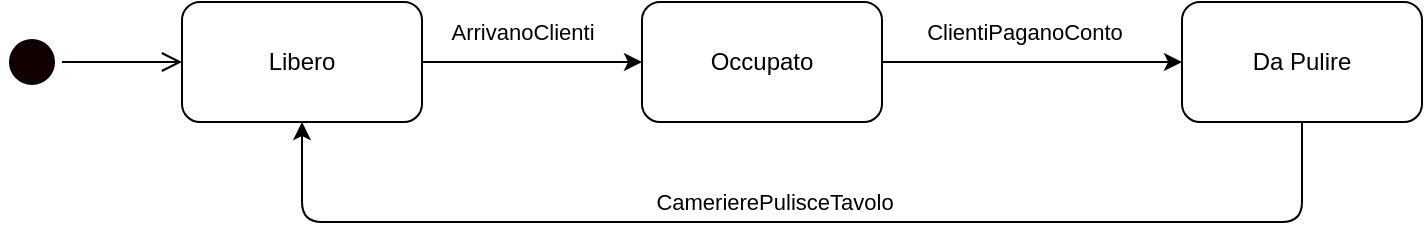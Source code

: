 <mxfile version="22.0.2" type="device" pages="5">
  <diagram name="Tavolo" id="o60rEaff5bQTFtLhPiCm">
    <mxGraphModel dx="797" dy="466" grid="1" gridSize="10" guides="1" tooltips="1" connect="1" arrows="1" fold="1" page="1" pageScale="1" pageWidth="827" pageHeight="1169" math="0" shadow="0">
      <root>
        <mxCell id="0" />
        <mxCell id="1" parent="0" />
        <mxCell id="3vCaOFxD3tooHYb1GPYy-4" style="edgeStyle=orthogonalEdgeStyle;rounded=1;orthogonalLoop=1;jettySize=auto;html=1;labelBackgroundColor=none;fontColor=default;movable=0;resizable=0;rotatable=0;deletable=0;editable=0;locked=1;connectable=0;" parent="1" source="3vCaOFxD3tooHYb1GPYy-1" target="3vCaOFxD3tooHYb1GPYy-5" edge="1">
          <mxGeometry relative="1" as="geometry">
            <mxPoint x="380" y="360" as="targetPoint" />
          </mxGeometry>
        </mxCell>
        <mxCell id="3vCaOFxD3tooHYb1GPYy-9" value="ArrivanoClienti" style="edgeLabel;html=1;align=center;verticalAlign=middle;resizable=0;points=[];movable=0;rotatable=0;deletable=0;editable=0;locked=1;connectable=0;" parent="3vCaOFxD3tooHYb1GPYy-4" vertex="1" connectable="0">
          <mxGeometry x="0.074" y="3" relative="1" as="geometry">
            <mxPoint x="-9" y="-12" as="offset" />
          </mxGeometry>
        </mxCell>
        <mxCell id="3vCaOFxD3tooHYb1GPYy-1" value="Libero" style="rounded=1;whiteSpace=wrap;html=1;labelBackgroundColor=none;movable=0;resizable=0;rotatable=0;deletable=0;editable=0;locked=1;connectable=0;" parent="1" vertex="1">
          <mxGeometry x="110" y="330" width="120" height="60" as="geometry" />
        </mxCell>
        <mxCell id="3vCaOFxD3tooHYb1GPYy-2" value="" style="ellipse;html=1;shape=startState;labelBackgroundColor=none;rounded=1;gradientColor=none;fillColor=#120000;movable=0;resizable=0;rotatable=0;deletable=0;editable=0;locked=1;connectable=0;" parent="1" vertex="1">
          <mxGeometry x="20" y="345" width="30" height="30" as="geometry" />
        </mxCell>
        <mxCell id="3vCaOFxD3tooHYb1GPYy-3" value="" style="edgeStyle=orthogonalEdgeStyle;html=1;verticalAlign=bottom;endArrow=open;endSize=8;rounded=1;labelBackgroundColor=none;fontColor=default;entryX=0;entryY=0.5;entryDx=0;entryDy=0;movable=0;resizable=0;rotatable=0;deletable=0;editable=0;locked=1;connectable=0;" parent="1" source="3vCaOFxD3tooHYb1GPYy-2" target="3vCaOFxD3tooHYb1GPYy-1" edge="1">
          <mxGeometry relative="1" as="geometry">
            <mxPoint x="170" y="330" as="targetPoint" />
          </mxGeometry>
        </mxCell>
        <mxCell id="3vCaOFxD3tooHYb1GPYy-7" style="edgeStyle=orthogonalEdgeStyle;rounded=1;orthogonalLoop=1;jettySize=auto;html=1;entryX=0;entryY=0.5;entryDx=0;entryDy=0;labelBackgroundColor=none;fontColor=default;movable=0;resizable=0;rotatable=0;deletable=0;editable=0;locked=1;connectable=0;" parent="1" source="3vCaOFxD3tooHYb1GPYy-5" target="3vCaOFxD3tooHYb1GPYy-6" edge="1">
          <mxGeometry relative="1" as="geometry" />
        </mxCell>
        <mxCell id="3vCaOFxD3tooHYb1GPYy-10" value="ClientiPaganoConto" style="edgeLabel;html=1;align=center;verticalAlign=middle;resizable=0;points=[];movable=0;rotatable=0;deletable=0;editable=0;locked=1;connectable=0;" parent="3vCaOFxD3tooHYb1GPYy-7" vertex="1" connectable="0">
          <mxGeometry x="-0.019" y="-3" relative="1" as="geometry">
            <mxPoint x="-3" y="-18" as="offset" />
          </mxGeometry>
        </mxCell>
        <mxCell id="3vCaOFxD3tooHYb1GPYy-5" value="Occupato" style="rounded=1;whiteSpace=wrap;html=1;labelBackgroundColor=none;movable=0;resizable=0;rotatable=0;deletable=0;editable=0;locked=1;connectable=0;" parent="1" vertex="1">
          <mxGeometry x="340" y="330" width="120" height="60" as="geometry" />
        </mxCell>
        <mxCell id="3vCaOFxD3tooHYb1GPYy-11" style="edgeStyle=orthogonalEdgeStyle;rounded=1;orthogonalLoop=1;jettySize=auto;html=1;entryX=0.5;entryY=1;entryDx=0;entryDy=0;movable=0;resizable=0;rotatable=0;deletable=0;editable=0;locked=1;connectable=0;" parent="1" source="3vCaOFxD3tooHYb1GPYy-6" target="3vCaOFxD3tooHYb1GPYy-1" edge="1">
          <mxGeometry relative="1" as="geometry">
            <Array as="points">
              <mxPoint x="670" y="440" />
              <mxPoint x="170" y="440" />
            </Array>
          </mxGeometry>
        </mxCell>
        <mxCell id="3vCaOFxD3tooHYb1GPYy-12" value="CamerierePulisceTavolo" style="edgeLabel;html=1;align=center;verticalAlign=middle;resizable=0;points=[];movable=0;rotatable=0;deletable=0;editable=0;locked=1;connectable=0;" parent="3vCaOFxD3tooHYb1GPYy-11" vertex="1" connectable="0">
          <mxGeometry x="0.049" y="-1" relative="1" as="geometry">
            <mxPoint y="-9" as="offset" />
          </mxGeometry>
        </mxCell>
        <mxCell id="3vCaOFxD3tooHYb1GPYy-6" value="Da Pulire" style="rounded=1;whiteSpace=wrap;html=1;labelBackgroundColor=none;movable=0;resizable=0;rotatable=0;deletable=0;editable=0;locked=1;connectable=0;" parent="1" vertex="1">
          <mxGeometry x="610" y="330" width="120" height="60" as="geometry" />
        </mxCell>
      </root>
    </mxGraphModel>
  </diagram>
  <diagram id="NSzw9rB75UTiPxF1hlN8" name="Grafica">
    <mxGraphModel dx="901" dy="527" grid="1" gridSize="10" guides="1" tooltips="1" connect="1" arrows="1" fold="1" page="1" pageScale="1" pageWidth="827" pageHeight="1169" math="0" shadow="0">
      <root>
        <mxCell id="0" />
        <mxCell id="1" parent="0" />
        <mxCell id="0UijRU40YE7iuN5DwBvd-3" value="Grafica" style="shape=folder;align=center;verticalAlign=middle;fontStyle=0;tabWidth=100;tabHeight=30;tabPosition=left;html=1;boundedLbl=1;labelInHeader=1;rounded=1;absoluteArcSize=1;arcSize=10;whiteSpace=wrap;dashed=0;strokeColor=default;fontFamily=Helvetica;fontSize=12;fontColor=default;fillColor=default;movable=1;resizable=1;rotatable=1;deletable=1;editable=1;locked=0;connectable=1;" parent="1" vertex="1">
          <mxGeometry x="50" y="137" width="750" height="430" as="geometry" />
        </mxCell>
        <mxCell id="8w1Qdw5lqLQwAmzJgizE-4" value="" style="edgeStyle=orthogonalEdgeStyle;rounded=1;orthogonalLoop=1;jettySize=auto;html=1;entryX=0;entryY=0.5;entryDx=0;entryDy=0;movable=0;resizable=0;rotatable=0;deletable=0;editable=0;locked=1;connectable=0;" parent="1" target="8w1Qdw5lqLQwAmzJgizE-3" edge="1">
          <mxGeometry relative="1" as="geometry">
            <mxPoint x="37.0" y="280.02" as="sourcePoint" />
            <mxPoint x="214" y="290.0" as="targetPoint" />
            <Array as="points">
              <mxPoint x="144" y="280" />
              <mxPoint x="144" y="280" />
            </Array>
          </mxGeometry>
        </mxCell>
        <mxCell id="8w1Qdw5lqLQwAmzJgizE-17" style="edgeStyle=orthogonalEdgeStyle;rounded=1;orthogonalLoop=1;jettySize=auto;html=1;exitX=1.013;exitY=0.327;exitDx=0;exitDy=0;entryX=0;entryY=0.3;entryDx=0;entryDy=0;exitPerimeter=0;movable=0;resizable=0;rotatable=0;deletable=0;editable=0;locked=1;connectable=0;" parent="1" source="8w1Qdw5lqLQwAmzJgizE-3" target="8w1Qdw5lqLQwAmzJgizE-7" edge="1">
          <mxGeometry relative="1" as="geometry">
            <mxPoint x="344" y="269.66" as="sourcePoint" />
            <mxPoint x="514" y="269.66" as="targetPoint" />
          </mxGeometry>
        </mxCell>
        <mxCell id="8w1Qdw5lqLQwAmzJgizE-18" value="btnTavolo: [tavoloLibero]" style="edgeLabel;html=1;align=center;verticalAlign=middle;resizable=0;points=[];movable=0;rotatable=0;deletable=0;editable=0;locked=1;connectable=0;" parent="8w1Qdw5lqLQwAmzJgizE-17" vertex="1" connectable="0">
          <mxGeometry x="0.012" y="3" relative="1" as="geometry">
            <mxPoint x="-3" y="-7" as="offset" />
          </mxGeometry>
        </mxCell>
        <mxCell id="wqYC2r522BMl3f-TaeV9-32" style="edgeStyle=orthogonalEdgeStyle;rounded=1;orthogonalLoop=1;jettySize=auto;html=1;movable=0;resizable=0;rotatable=0;deletable=0;editable=0;locked=1;connectable=0;" parent="1" source="8w1Qdw5lqLQwAmzJgizE-3" target="wqYC2r522BMl3f-TaeV9-2" edge="1">
          <mxGeometry relative="1" as="geometry">
            <Array as="points">
              <mxPoint x="270" y="440" />
              <mxPoint x="419" y="440" />
            </Array>
          </mxGeometry>
        </mxCell>
        <mxCell id="wqYC2r522BMl3f-TaeV9-33" value="btnTavolo: [tavoloOccupato]" style="edgeLabel;html=1;align=center;verticalAlign=middle;resizable=0;points=[];movable=0;rotatable=0;deletable=0;editable=0;locked=1;connectable=0;" parent="wqYC2r522BMl3f-TaeV9-32" vertex="1" connectable="0">
          <mxGeometry x="-0.229" y="-1" relative="1" as="geometry">
            <mxPoint x="97" y="2" as="offset" />
          </mxGeometry>
        </mxCell>
        <mxCell id="8w1Qdw5lqLQwAmzJgizE-3" value="PaginaSelezioneTavoli" style="whiteSpace=wrap;html=1;fillColor=#FFFFFF;rounded=1;movable=0;resizable=0;rotatable=0;deletable=0;editable=0;locked=1;connectable=0;" parent="1" vertex="1">
          <mxGeometry x="214" y="250" width="130" height="60" as="geometry" />
        </mxCell>
        <mxCell id="8w1Qdw5lqLQwAmzJgizE-5" style="edgeStyle=orthogonalEdgeStyle;rounded=1;orthogonalLoop=1;jettySize=auto;html=1;exitX=0.5;exitY=0;exitDx=0;exitDy=0;entryX=0;entryY=0.25;entryDx=0;entryDy=0;movable=0;resizable=0;rotatable=0;deletable=0;editable=0;locked=1;connectable=0;" parent="1" source="8w1Qdw5lqLQwAmzJgizE-3" target="8w1Qdw5lqLQwAmzJgizE-3" edge="1">
          <mxGeometry relative="1" as="geometry">
            <Array as="points">
              <mxPoint x="279" y="220" />
              <mxPoint x="194" y="220" />
              <mxPoint x="194" y="265" />
            </Array>
          </mxGeometry>
        </mxCell>
        <mxCell id="8w1Qdw5lqLQwAmzJgizE-6" value="btnTuttiTavoli" style="edgeLabel;html=1;align=center;verticalAlign=middle;resizable=0;points=[];movable=0;rotatable=0;deletable=0;editable=0;locked=1;connectable=0;" parent="8w1Qdw5lqLQwAmzJgizE-5" vertex="1" connectable="0">
          <mxGeometry x="-0.051" y="2" relative="1" as="geometry">
            <mxPoint x="11" y="-12" as="offset" />
          </mxGeometry>
        </mxCell>
        <mxCell id="wqYC2r522BMl3f-TaeV9-34" style="edgeStyle=orthogonalEdgeStyle;rounded=1;orthogonalLoop=1;jettySize=auto;html=1;entryX=1;entryY=0.75;entryDx=0;entryDy=0;movable=0;resizable=0;rotatable=0;deletable=0;editable=0;locked=1;connectable=0;" parent="1" source="8w1Qdw5lqLQwAmzJgizE-7" target="8w1Qdw5lqLQwAmzJgizE-3" edge="1">
          <mxGeometry relative="1" as="geometry">
            <Array as="points">
              <mxPoint x="477" y="290" />
              <mxPoint x="477" y="295" />
            </Array>
          </mxGeometry>
        </mxCell>
        <mxCell id="8w1Qdw5lqLQwAmzJgizE-7" value="GraficaCoperto" style="shape=umlState;rounded=1;verticalAlign=top;spacingTop=5;umlStateSymbol=collapseState;absoluteArcSize=1;arcSize=10;html=1;whiteSpace=wrap;movable=0;resizable=0;rotatable=0;deletable=0;editable=0;locked=1;connectable=0;" parent="1" vertex="1">
          <mxGeometry x="610" y="250" width="150" height="60" as="geometry" />
        </mxCell>
        <mxCell id="wqYC2r522BMl3f-TaeV9-4" style="edgeStyle=orthogonalEdgeStyle;rounded=1;orthogonalLoop=1;jettySize=auto;html=1;entryX=0;entryY=0.75;entryDx=0;entryDy=0;exitX=0.15;exitY=0.05;exitDx=0;exitDy=0;exitPerimeter=0;movable=0;resizable=0;rotatable=0;deletable=0;editable=0;locked=1;connectable=0;" parent="1" source="wqYC2r522BMl3f-TaeV9-1" target="8w1Qdw5lqLQwAmzJgizE-3" edge="1">
          <mxGeometry relative="1" as="geometry" />
        </mxCell>
        <mxCell id="wqYC2r522BMl3f-TaeV9-1" value="GraficaImpostazioni" style="shape=umlState;rounded=1;verticalAlign=top;spacingTop=5;umlStateSymbol=collapseState;absoluteArcSize=1;arcSize=10;html=1;whiteSpace=wrap;movable=0;resizable=0;rotatable=0;deletable=0;editable=0;locked=1;connectable=0;" parent="1" vertex="1">
          <mxGeometry x="64" y="470" width="150" height="60" as="geometry" />
        </mxCell>
        <mxCell id="wqYC2r522BMl3f-TaeV9-2" value="GraficaOrdinazioni" style="shape=umlState;rounded=1;verticalAlign=top;spacingTop=5;umlStateSymbol=collapseState;absoluteArcSize=1;arcSize=10;html=1;whiteSpace=wrap;movable=0;resizable=0;rotatable=0;deletable=0;editable=0;locked=1;connectable=0;" parent="1" vertex="1">
          <mxGeometry x="344" y="470" width="150" height="60" as="geometry" />
        </mxCell>
        <mxCell id="wqYC2r522BMl3f-TaeV9-14" style="edgeStyle=orthogonalEdgeStyle;rounded=1;orthogonalLoop=1;jettySize=auto;html=1;exitX=0.075;exitY=0.999;exitDx=0;exitDy=0;exitPerimeter=0;movable=0;resizable=0;rotatable=0;deletable=0;editable=0;locked=1;connectable=0;" parent="1" source="8w1Qdw5lqLQwAmzJgizE-3" edge="1">
          <mxGeometry relative="1" as="geometry">
            <mxPoint x="140" y="470" as="targetPoint" />
            <Array as="points">
              <mxPoint x="224" y="330" />
              <mxPoint x="140" y="330" />
            </Array>
          </mxGeometry>
        </mxCell>
        <mxCell id="wqYC2r522BMl3f-TaeV9-15" value="btnImpostazioni" style="edgeLabel;html=1;align=center;verticalAlign=middle;resizable=0;points=[];movable=0;rotatable=0;deletable=0;editable=0;locked=1;connectable=0;" parent="wqYC2r522BMl3f-TaeV9-14" vertex="1" connectable="0">
          <mxGeometry x="0.515" y="-1" relative="1" as="geometry">
            <mxPoint x="6" as="offset" />
          </mxGeometry>
        </mxCell>
        <mxCell id="wqYC2r522BMl3f-TaeV9-30" style="edgeStyle=orthogonalEdgeStyle;rounded=1;orthogonalLoop=1;jettySize=auto;html=1;entryX=0.25;entryY=0;entryDx=0;entryDy=0;exitX=0.58;exitY=1.007;exitDx=0;exitDy=0;exitPerimeter=0;movable=0;resizable=0;rotatable=0;deletable=0;editable=0;locked=1;connectable=0;" parent="1" source="8w1Qdw5lqLQwAmzJgizE-3" target="GVFyDACZuSXl-d7igaXq-2" edge="1">
          <mxGeometry relative="1" as="geometry">
            <mxPoint x="300" y="310" as="sourcePoint" />
            <mxPoint x="625" y="470.72" as="targetPoint" />
            <Array as="points">
              <mxPoint x="289" y="400" />
              <mxPoint x="625" y="400" />
            </Array>
          </mxGeometry>
        </mxCell>
        <mxCell id="wqYC2r522BMl3f-TaeV9-31" value="btnTavolo: [tavoloDaPulire]" style="edgeLabel;html=1;align=center;verticalAlign=middle;resizable=0;points=[];movable=0;rotatable=0;deletable=0;editable=0;locked=1;connectable=0;" parent="wqYC2r522BMl3f-TaeV9-30" vertex="1" connectable="0">
          <mxGeometry x="-0.206" y="1" relative="1" as="geometry">
            <mxPoint x="-35" y="-7" as="offset" />
          </mxGeometry>
        </mxCell>
        <mxCell id="nfK_UXPdbPezwIppx89f-1" style="edgeStyle=orthogonalEdgeStyle;rounded=1;orthogonalLoop=1;jettySize=auto;html=1;entryX=0.25;entryY=1;entryDx=0;entryDy=0;movable=0;resizable=0;rotatable=0;deletable=0;editable=0;locked=1;connectable=0;" parent="1" source="wqYC2r522BMl3f-TaeV9-2" target="8w1Qdw5lqLQwAmzJgizE-3" edge="1">
          <mxGeometry relative="1" as="geometry">
            <mxPoint x="250" y="320" as="targetPoint" />
            <Array as="points">
              <mxPoint x="247" y="500" />
            </Array>
          </mxGeometry>
        </mxCell>
        <mxCell id="nfK_UXPdbPezwIppx89f-2" style="edgeStyle=orthogonalEdgeStyle;rounded=1;orthogonalLoop=1;jettySize=auto;html=1;entryX=0.75;entryY=1;entryDx=0;entryDy=0;exitX=0.356;exitY=0.006;exitDx=0;exitDy=0;exitPerimeter=0;movable=0;resizable=0;rotatable=0;deletable=0;editable=0;locked=1;connectable=0;" parent="1" source="GVFyDACZuSXl-d7igaXq-2" target="8w1Qdw5lqLQwAmzJgizE-3" edge="1">
          <mxGeometry relative="1" as="geometry">
            <mxPoint x="685" y="470.0" as="sourcePoint" />
            <Array as="points">
              <mxPoint x="640" y="360" />
              <mxPoint x="312" y="360" />
            </Array>
          </mxGeometry>
        </mxCell>
        <mxCell id="GVFyDACZuSXl-d7igaXq-4" value="btnNo" style="edgeLabel;html=1;align=center;verticalAlign=middle;resizable=0;points=[];movable=0;rotatable=0;deletable=0;editable=0;locked=1;connectable=0;" parent="nfK_UXPdbPezwIppx89f-2" vertex="1" connectable="0">
          <mxGeometry x="-0.233" y="-1" relative="1" as="geometry">
            <mxPoint y="-7" as="offset" />
          </mxGeometry>
        </mxCell>
        <mxCell id="GVFyDACZuSXl-d7igaXq-2" value="GraficaConfermaPulizia" style="html=1;align=center;verticalAlign=top;rounded=1;absoluteArcSize=1;arcSize=10;dashed=0;whiteSpace=wrap;movable=0;resizable=0;rotatable=0;deletable=0;editable=0;locked=1;connectable=0;" parent="1" vertex="1">
          <mxGeometry x="590" y="470" width="140" height="60" as="geometry" />
        </mxCell>
        <mxCell id="GVFyDACZuSXl-d7igaXq-3" style="edgeStyle=orthogonalEdgeStyle;rounded=1;orthogonalLoop=1;jettySize=auto;html=1;entryX=0.865;entryY=1.004;entryDx=0;entryDy=0;entryPerimeter=0;movable=0;resizable=0;rotatable=0;deletable=0;editable=0;locked=1;connectable=0;" parent="1" source="GVFyDACZuSXl-d7igaXq-2" target="8w1Qdw5lqLQwAmzJgizE-3" edge="1">
          <mxGeometry relative="1" as="geometry">
            <Array as="points">
              <mxPoint x="660" y="340" />
              <mxPoint x="326" y="340" />
            </Array>
          </mxGeometry>
        </mxCell>
        <mxCell id="GVFyDACZuSXl-d7igaXq-5" value="btnSi / SetTavoloLibero" style="edgeLabel;html=1;align=center;verticalAlign=middle;resizable=0;points=[];movable=0;rotatable=0;deletable=0;editable=0;locked=1;connectable=0;" parent="GVFyDACZuSXl-d7igaXq-3" vertex="1" connectable="0">
          <mxGeometry x="-0.07" y="-1" relative="1" as="geometry">
            <mxPoint y="-7" as="offset" />
          </mxGeometry>
        </mxCell>
        <mxCell id="0UijRU40YE7iuN5DwBvd-2" value="" style="ellipse;fillColor=strokeColor;html=1;rounded=1;dashed=0;strokeColor=default;align=center;verticalAlign=top;fontFamily=Helvetica;fontSize=12;fontColor=default;movable=0;resizable=0;rotatable=0;deletable=0;editable=0;locked=1;connectable=0;" parent="1" vertex="1">
          <mxGeometry x="10" y="265" width="30" height="30" as="geometry" />
        </mxCell>
        <mxCell id="0UijRU40YE7iuN5DwBvd-4" value="" style="endArrow=classic;html=1;rounded=1;fontFamily=Helvetica;fontSize=12;fontColor=default;entryX=0.5;entryY=1;entryDx=0;entryDy=0;exitX=0.492;exitY=0.068;exitDx=0;exitDy=0;exitPerimeter=0;movable=1;resizable=1;rotatable=1;deletable=1;editable=1;locked=0;connectable=1;edgeStyle=orthogonalEdgeStyle;" parent="1" source="0UijRU40YE7iuN5DwBvd-3" edge="1">
          <mxGeometry width="50" height="50" relative="1" as="geometry">
            <mxPoint x="360" y="310" as="sourcePoint" />
            <mxPoint x="419" y="100" as="targetPoint" />
          </mxGeometry>
        </mxCell>
        <mxCell id="0UijRU40YE7iuN5DwBvd-5" value="btnChiudi" style="edgeLabel;html=1;align=center;verticalAlign=middle;resizable=1;points=[];fontSize=12;fontFamily=Helvetica;fontColor=default;movable=1;rotatable=1;deletable=1;editable=1;locked=0;connectable=1;" parent="0UijRU40YE7iuN5DwBvd-4" vertex="1" connectable="0">
          <mxGeometry x="-0.169" y="-1" relative="1" as="geometry">
            <mxPoint as="offset" />
          </mxGeometry>
        </mxCell>
        <mxCell id="acNmDk4HRdIHBr-bWkc7-2" style="edgeStyle=orthogonalEdgeStyle;rounded=0;orthogonalLoop=1;jettySize=auto;html=1;exitX=0.75;exitY=1;exitDx=0;exitDy=0;entryX=0.5;entryY=0;entryDx=0;entryDy=0;" edge="1" parent="1" source="acNmDk4HRdIHBr-bWkc7-1" target="acNmDk4HRdIHBr-bWkc7-5">
          <mxGeometry relative="1" as="geometry">
            <mxPoint x="460" y="160" as="targetPoint" />
            <Array as="points">
              <mxPoint x="460" y="100" />
              <mxPoint x="460" y="140" />
              <mxPoint x="479" y="140" />
            </Array>
          </mxGeometry>
        </mxCell>
        <mxCell id="acNmDk4HRdIHBr-bWkc7-3" value="btnNo" style="edgeLabel;html=1;align=center;verticalAlign=middle;resizable=0;points=[];" vertex="1" connectable="0" parent="acNmDk4HRdIHBr-bWkc7-2">
          <mxGeometry x="0.083" relative="1" as="geometry">
            <mxPoint x="4" y="13" as="offset" />
          </mxGeometry>
        </mxCell>
        <mxCell id="acNmDk4HRdIHBr-bWkc7-7" style="edgeStyle=orthogonalEdgeStyle;rounded=0;orthogonalLoop=1;jettySize=auto;html=1;entryX=0;entryY=0.5;entryDx=0;entryDy=0;" edge="1" parent="1" source="acNmDk4HRdIHBr-bWkc7-1" target="acNmDk4HRdIHBr-bWkc7-6">
          <mxGeometry relative="1" as="geometry" />
        </mxCell>
        <mxCell id="acNmDk4HRdIHBr-bWkc7-1" value="ConfermaChiusura" style="rounded=1;whiteSpace=wrap;html=1;" vertex="1" parent="1">
          <mxGeometry x="359" y="40" width="120" height="60" as="geometry" />
        </mxCell>
        <mxCell id="acNmDk4HRdIHBr-bWkc7-5" value="H*" style="ellipse;html=1;" vertex="1" parent="1">
          <mxGeometry x="464" y="180" width="30" height="30" as="geometry" />
        </mxCell>
        <mxCell id="acNmDk4HRdIHBr-bWkc7-6" value="" style="ellipse;html=1;shape=endState;fillColor=strokeColor;" vertex="1" parent="1">
          <mxGeometry x="560" y="55" width="30" height="30" as="geometry" />
        </mxCell>
      </root>
    </mxGraphModel>
  </diagram>
  <diagram id="LlW3Ii51V-_jLL-6zIPI" name="GraficaCoperto">
    <mxGraphModel dx="518" dy="303" grid="1" gridSize="10" guides="1" tooltips="1" connect="1" arrows="1" fold="1" page="1" pageScale="1" pageWidth="827" pageHeight="1169" math="0" shadow="0">
      <root>
        <mxCell id="0" />
        <mxCell id="1" parent="0" />
        <mxCell id="NhTRtqJMW0fZTPTZPP3A-13" style="edgeStyle=orthogonalEdgeStyle;rounded=1;orthogonalLoop=1;jettySize=auto;html=1;exitX=0.75;exitY=1;exitDx=0;exitDy=0;entryX=1;entryY=0.5;entryDx=0;entryDy=0;movable=0;resizable=0;rotatable=0;deletable=0;editable=0;locked=1;connectable=0;" parent="1" source="NhTRtqJMW0fZTPTZPP3A-3" edge="1">
          <mxGeometry relative="1" as="geometry">
            <mxPoint x="450" y="475" as="targetPoint" />
            <Array as="points">
              <mxPoint x="415" y="350" />
              <mxPoint x="530" y="350" />
              <mxPoint x="530" y="475" />
            </Array>
          </mxGeometry>
        </mxCell>
        <mxCell id="NhTRtqJMW0fZTPTZPP3A-16" value="btnInvio: \setCoperti" style="edgeLabel;html=1;align=center;verticalAlign=middle;resizable=0;points=[];movable=0;rotatable=0;deletable=0;editable=0;locked=1;connectable=0;" parent="NhTRtqJMW0fZTPTZPP3A-13" vertex="1" connectable="0">
          <mxGeometry x="0.099" y="1" relative="1" as="geometry">
            <mxPoint as="offset" />
          </mxGeometry>
        </mxCell>
        <mxCell id="NhTRtqJMW0fZTPTZPP3A-14" style="edgeStyle=orthogonalEdgeStyle;rounded=1;orthogonalLoop=1;jettySize=auto;html=1;exitX=0.5;exitY=1;exitDx=0;exitDy=0;entryX=0;entryY=0.5;entryDx=0;entryDy=0;movable=0;resizable=0;rotatable=0;deletable=0;editable=0;locked=1;connectable=0;" parent="1" source="NhTRtqJMW0fZTPTZPP3A-3" edge="1">
          <mxGeometry relative="1" as="geometry">
            <mxPoint x="420" y="475" as="targetPoint" />
            <Array as="points">
              <mxPoint x="380" y="475" />
            </Array>
          </mxGeometry>
        </mxCell>
        <mxCell id="NhTRtqJMW0fZTPTZPP3A-15" value="btnExit" style="edgeLabel;html=1;align=center;verticalAlign=middle;resizable=0;points=[];movable=0;rotatable=0;deletable=0;editable=0;locked=1;connectable=0;" parent="NhTRtqJMW0fZTPTZPP3A-14" vertex="1" connectable="0">
          <mxGeometry x="-0.383" y="1" relative="1" as="geometry">
            <mxPoint as="offset" />
          </mxGeometry>
        </mxCell>
        <mxCell id="NhTRtqJMW0fZTPTZPP3A-3" value="Visualizza Numero" style="html=1;align=center;verticalAlign=top;rounded=1;absoluteArcSize=1;arcSize=10;dashed=0;whiteSpace=wrap;movable=0;resizable=0;rotatable=0;deletable=0;editable=0;locked=1;connectable=0;" parent="1" vertex="1">
          <mxGeometry x="310" y="320" width="140" height="40" as="geometry" />
        </mxCell>
        <mxCell id="NhTRtqJMW0fZTPTZPP3A-5" style="edgeStyle=orthogonalEdgeStyle;rounded=1;orthogonalLoop=1;jettySize=auto;html=1;entryX=0;entryY=0.75;entryDx=0;entryDy=0;movable=0;resizable=0;rotatable=0;deletable=0;editable=0;locked=1;connectable=0;" parent="1" target="NhTRtqJMW0fZTPTZPP3A-3" edge="1">
          <mxGeometry relative="1" as="geometry">
            <mxPoint x="310" y="475" as="sourcePoint" />
            <Array as="points">
              <mxPoint x="240" y="475" />
              <mxPoint x="240" y="350" />
            </Array>
          </mxGeometry>
        </mxCell>
        <mxCell id="NhTRtqJMW0fZTPTZPP3A-9" value="n = N" style="edgeLabel;html=1;align=center;verticalAlign=middle;resizable=0;points=[];movable=0;rotatable=0;deletable=0;editable=0;locked=1;connectable=0;" parent="NhTRtqJMW0fZTPTZPP3A-5" vertex="1" connectable="0">
          <mxGeometry x="-0.352" relative="1" as="geometry">
            <mxPoint y="-39" as="offset" />
          </mxGeometry>
        </mxCell>
        <mxCell id="NhTRtqJMW0fZTPTZPP3A-6" style="edgeStyle=orthogonalEdgeStyle;rounded=1;orthogonalLoop=1;jettySize=auto;html=1;movable=0;resizable=0;rotatable=0;deletable=0;editable=0;locked=1;connectable=0;" parent="1" source="NhTRtqJMW0fZTPTZPP3A-3" edge="1">
          <mxGeometry relative="1" as="geometry">
            <mxPoint x="310" y="330" as="targetPoint" />
            <Array as="points">
              <mxPoint x="340" y="300" />
              <mxPoint x="240" y="300" />
              <mxPoint x="240" y="330" />
              <mxPoint x="310" y="330" />
            </Array>
          </mxGeometry>
        </mxCell>
        <mxCell id="NhTRtqJMW0fZTPTZPP3A-7" value="btnPiù : [n &amp;lt; N] \ n++" style="edgeLabel;html=1;align=center;verticalAlign=middle;resizable=0;points=[];movable=0;rotatable=0;deletable=0;editable=0;locked=1;connectable=0;" parent="NhTRtqJMW0fZTPTZPP3A-6" vertex="1" connectable="0">
          <mxGeometry x="-0.209" y="-1" relative="1" as="geometry">
            <mxPoint x="21" y="-9" as="offset" />
          </mxGeometry>
        </mxCell>
        <mxCell id="NhTRtqJMW0fZTPTZPP3A-10" style="edgeStyle=orthogonalEdgeStyle;rounded=1;orthogonalLoop=1;jettySize=auto;html=1;exitX=0.75;exitY=0;exitDx=0;exitDy=0;movable=0;resizable=0;rotatable=0;deletable=0;editable=0;locked=1;connectable=0;" parent="1" source="NhTRtqJMW0fZTPTZPP3A-3" edge="1">
          <mxGeometry relative="1" as="geometry">
            <mxPoint x="450" y="330" as="targetPoint" />
            <Array as="points">
              <mxPoint x="415" y="300" />
              <mxPoint x="530" y="300" />
              <mxPoint x="530" y="330" />
              <mxPoint x="450" y="330" />
            </Array>
          </mxGeometry>
        </mxCell>
        <mxCell id="NhTRtqJMW0fZTPTZPP3A-11" value="btnMeno: [n &amp;gt; 1] \ n--" style="edgeLabel;html=1;align=center;verticalAlign=middle;resizable=0;points=[];movable=0;rotatable=0;deletable=0;editable=0;locked=1;connectable=0;" parent="NhTRtqJMW0fZTPTZPP3A-10" vertex="1" connectable="0">
          <mxGeometry x="-0.266" y="2" relative="1" as="geometry">
            <mxPoint x="-19" y="-8" as="offset" />
          </mxGeometry>
        </mxCell>
        <mxCell id="roMUbJ51x5nawlX8C-Lo-1" value="" style="ellipse;movable=1;resizable=1;rotatable=1;deletable=1;editable=1;locked=0;connectable=1;fillColor=#000000;" parent="1" vertex="1">
          <mxGeometry x="310" y="460" width="30" height="30" as="geometry" />
        </mxCell>
        <mxCell id="roMUbJ51x5nawlX8C-Lo-2" value="" style="shape=sumEllipse;perimeter=ellipsePerimeter;html=1;backgroundOutline=1;movable=0;resizable=0;rotatable=0;deletable=0;editable=0;locked=1;connectable=0;" parent="1" vertex="1">
          <mxGeometry x="420" y="460" width="30" height="30" as="geometry" />
        </mxCell>
      </root>
    </mxGraphModel>
  </diagram>
  <diagram id="nJbpjGrPCUq6xdR5VY21" name="GraficaOrdinazioni">
    <mxGraphModel dx="797" dy="466" grid="1" gridSize="10" guides="1" tooltips="1" connect="1" arrows="1" fold="1" page="1" pageScale="1" pageWidth="827" pageHeight="1169" math="0" shadow="0">
      <root>
        <mxCell id="0" />
        <mxCell id="1" parent="0" />
        <mxCell id="f2AgRfeLCLeCtHqrC-Hu-47" style="edgeStyle=orthogonalEdgeStyle;rounded=1;orthogonalLoop=1;jettySize=auto;html=1;entryX=0.5;entryY=0;entryDx=0;entryDy=0;movable=0;resizable=0;rotatable=0;deletable=0;editable=0;locked=1;connectable=0;" parent="1" source="f2AgRfeLCLeCtHqrC-Hu-2" target="f2AgRfeLCLeCtHqrC-Hu-53" edge="1">
          <mxGeometry relative="1" as="geometry">
            <mxPoint x="131.5" y="411.04" as="targetPoint" />
          </mxGeometry>
        </mxCell>
        <mxCell id="f2AgRfeLCLeCtHqrC-Hu-48" value="btnPaga" style="edgeLabel;html=1;align=center;verticalAlign=middle;resizable=0;points=[];movable=0;rotatable=0;deletable=0;editable=0;locked=1;connectable=0;fontSize=10;" parent="f2AgRfeLCLeCtHqrC-Hu-47" vertex="1" connectable="0">
          <mxGeometry x="-0.119" y="-1" relative="1" as="geometry">
            <mxPoint y="-8" as="offset" />
          </mxGeometry>
        </mxCell>
        <mxCell id="f2AgRfeLCLeCtHqrC-Hu-2" value="" style="rounded=0;whiteSpace=wrap;html=1;movable=0;resizable=0;rotatable=0;deletable=0;editable=0;locked=1;connectable=0;" parent="1" vertex="1">
          <mxGeometry x="240" y="148" width="540" height="525" as="geometry" />
        </mxCell>
        <mxCell id="f2AgRfeLCLeCtHqrC-Hu-4" value="" style="endArrow=none;html=1;rounded=0;entryX=1.004;entryY=0.075;entryDx=0;entryDy=0;exitX=0;exitY=0.5;exitDx=0;exitDy=0;entryPerimeter=0;movable=0;resizable=0;rotatable=0;deletable=0;editable=0;locked=1;connectable=0;" parent="1" target="f2AgRfeLCLeCtHqrC-Hu-2" edge="1">
          <mxGeometry width="50" height="50" relative="1" as="geometry">
            <mxPoint x="240" y="188.5" as="sourcePoint" />
            <mxPoint x="760" y="188.5" as="targetPoint" />
          </mxGeometry>
        </mxCell>
        <mxCell id="f2AgRfeLCLeCtHqrC-Hu-5" value="GraficaSinistra" style="text;html=1;strokeColor=none;fillColor=none;align=center;verticalAlign=middle;whiteSpace=wrap;rounded=0;movable=0;resizable=0;rotatable=0;deletable=0;editable=0;locked=1;connectable=0;" parent="1" vertex="1">
          <mxGeometry x="425" y="190" width="60" height="30" as="geometry" />
        </mxCell>
        <mxCell id="f2AgRfeLCLeCtHqrC-Hu-6" value="GraficaDestra" style="text;html=1;strokeColor=none;fillColor=none;align=center;verticalAlign=middle;whiteSpace=wrap;rounded=0;movable=0;resizable=0;rotatable=0;deletable=0;editable=0;locked=1;connectable=0;" parent="1" vertex="1">
          <mxGeometry x="520" y="190" width="60" height="30" as="geometry" />
        </mxCell>
        <mxCell id="f2AgRfeLCLeCtHqrC-Hu-32" style="edgeStyle=orthogonalEdgeStyle;rounded=0;orthogonalLoop=1;jettySize=auto;html=1;entryX=0.5;entryY=0;entryDx=0;entryDy=0;movable=0;resizable=0;rotatable=0;deletable=0;editable=0;locked=1;connectable=0;" parent="1" source="f2AgRfeLCLeCtHqrC-Hu-7" target="f2AgRfeLCLeCtHqrC-Hu-27" edge="1">
          <mxGeometry relative="1" as="geometry" />
        </mxCell>
        <mxCell id="f2AgRfeLCLeCtHqrC-Hu-7" value="" style="ellipse;fillColor=strokeColor;html=1;movable=0;resizable=0;rotatable=0;deletable=0;editable=0;locked=1;connectable=0;" parent="1" vertex="1">
          <mxGeometry x="305" y="230" width="30" height="30" as="geometry" />
        </mxCell>
        <mxCell id="f2AgRfeLCLeCtHqrC-Hu-22" style="edgeStyle=orthogonalEdgeStyle;rounded=1;orthogonalLoop=1;jettySize=auto;html=1;entryX=1;entryY=0.25;entryDx=0;entryDy=0;movable=0;resizable=0;rotatable=0;deletable=0;editable=0;locked=1;connectable=0;" parent="1" source="f2AgRfeLCLeCtHqrC-Hu-8" target="f2AgRfeLCLeCtHqrC-Hu-11" edge="1">
          <mxGeometry relative="1" as="geometry">
            <Array as="points">
              <mxPoint x="715" y="325" />
            </Array>
          </mxGeometry>
        </mxCell>
        <mxCell id="f2AgRfeLCLeCtHqrC-Hu-8" value="" style="ellipse;fillColor=strokeColor;html=1;movable=0;resizable=0;rotatable=0;deletable=0;editable=0;locked=1;connectable=0;" parent="1" vertex="1">
          <mxGeometry x="700" y="230" width="30" height="30" as="geometry" />
        </mxCell>
        <mxCell id="f2AgRfeLCLeCtHqrC-Hu-9" style="edgeStyle=orthogonalEdgeStyle;rounded=0;orthogonalLoop=1;jettySize=auto;html=1;entryX=0;entryY=0.337;entryDx=0;entryDy=0;entryPerimeter=0;movable=0;resizable=0;rotatable=0;deletable=0;editable=0;locked=1;connectable=0;" parent="1" target="f2AgRfeLCLeCtHqrC-Hu-2" edge="1">
          <mxGeometry relative="1" as="geometry">
            <mxPoint x="70" y="325.0" as="sourcePoint" />
          </mxGeometry>
        </mxCell>
        <mxCell id="f2AgRfeLCLeCtHqrC-Hu-10" value="GraficaOrdinazioni" style="text;html=1;strokeColor=none;fillColor=none;align=center;verticalAlign=middle;whiteSpace=wrap;rounded=0;movable=0;resizable=0;rotatable=0;deletable=0;editable=0;locked=1;connectable=0;" parent="1" vertex="1">
          <mxGeometry x="470" y="148" width="60" height="30" as="geometry" />
        </mxCell>
        <mxCell id="f2AgRfeLCLeCtHqrC-Hu-13" style="edgeStyle=orthogonalEdgeStyle;rounded=0;orthogonalLoop=1;jettySize=auto;html=1;movable=0;resizable=0;rotatable=0;deletable=0;editable=0;locked=1;connectable=0;" parent="1" source="f2AgRfeLCLeCtHqrC-Hu-11" target="f2AgRfeLCLeCtHqrC-Hu-12" edge="1">
          <mxGeometry relative="1" as="geometry" />
        </mxCell>
        <mxCell id="f2AgRfeLCLeCtHqrC-Hu-18" value="btnPiatto" style="edgeLabel;html=1;align=center;verticalAlign=middle;resizable=0;points=[];movable=0;rotatable=0;deletable=0;editable=0;locked=1;connectable=0;fontSize=10;" parent="f2AgRfeLCLeCtHqrC-Hu-13" vertex="1" connectable="0">
          <mxGeometry x="-0.159" y="2" relative="1" as="geometry">
            <mxPoint x="-3" y="3" as="offset" />
          </mxGeometry>
        </mxCell>
        <mxCell id="5XXikMVEiTTMBQl321bn-13" style="edgeStyle=orthogonalEdgeStyle;rounded=1;orthogonalLoop=1;jettySize=auto;html=1;exitX=0.75;exitY=0;exitDx=0;exitDy=0;entryX=0.5;entryY=0;entryDx=0;entryDy=0;movable=0;resizable=0;rotatable=0;deletable=0;editable=0;locked=1;connectable=0;" parent="1" source="f2AgRfeLCLeCtHqrC-Hu-11" target="f2AgRfeLCLeCtHqrC-Hu-28" edge="1">
          <mxGeometry relative="1" as="geometry" />
        </mxCell>
        <mxCell id="5XXikMVEiTTMBQl321bn-14" value="btnComponente" style="edgeLabel;html=1;align=center;verticalAlign=middle;resizable=0;points=[];movable=0;rotatable=0;deletable=0;editable=0;locked=1;connectable=0;fontSize=10;" parent="5XXikMVEiTTMBQl321bn-13" vertex="1" connectable="0">
          <mxGeometry x="0.167" y="-1" relative="1" as="geometry">
            <mxPoint x="8" y="-7" as="offset" />
          </mxGeometry>
        </mxCell>
        <mxCell id="f2AgRfeLCLeCtHqrC-Hu-11" value="" style="rounded=1;whiteSpace=wrap;html=1;movable=0;resizable=0;rotatable=0;deletable=0;editable=0;locked=1;connectable=0;" parent="1" vertex="1">
          <mxGeometry x="520" y="310" width="120" height="60" as="geometry" />
        </mxCell>
        <mxCell id="f2AgRfeLCLeCtHqrC-Hu-17" style="edgeStyle=orthogonalEdgeStyle;rounded=1;orthogonalLoop=1;jettySize=auto;html=1;exitX=0.994;exitY=0.831;exitDx=0;exitDy=0;entryX=1;entryY=0.5;entryDx=0;entryDy=0;movable=0;resizable=0;rotatable=0;deletable=0;editable=0;locked=1;connectable=0;exitPerimeter=0;" parent="1" source="f2AgRfeLCLeCtHqrC-Hu-12" target="f2AgRfeLCLeCtHqrC-Hu-11" edge="1">
          <mxGeometry relative="1" as="geometry">
            <Array as="points">
              <mxPoint x="740" y="530" />
              <mxPoint x="740" y="340" />
            </Array>
          </mxGeometry>
        </mxCell>
        <mxCell id="yKNnNu4PyF9yT2OtKSTX-2" value="btnConferma /salvaPiatto" style="edgeLabel;html=1;align=center;verticalAlign=middle;resizable=0;points=[];fontSize=10;fontFamily=Helvetica;fontColor=default;movable=0;rotatable=0;deletable=0;editable=0;locked=1;connectable=0;" parent="f2AgRfeLCLeCtHqrC-Hu-17" vertex="1" connectable="0">
          <mxGeometry x="-0.645" relative="1" as="geometry">
            <mxPoint x="-11" y="-8" as="offset" />
          </mxGeometry>
        </mxCell>
        <mxCell id="f2AgRfeLCLeCtHqrC-Hu-23" style="edgeStyle=orthogonalEdgeStyle;rounded=1;orthogonalLoop=1;jettySize=auto;html=1;exitX=1;exitY=0.328;exitDx=0;exitDy=0;entryX=1;entryY=0.75;entryDx=0;entryDy=0;movable=0;resizable=0;rotatable=0;deletable=0;editable=0;locked=1;connectable=0;exitPerimeter=0;" parent="1" source="f2AgRfeLCLeCtHqrC-Hu-12" target="f2AgRfeLCLeCtHqrC-Hu-11" edge="1">
          <mxGeometry relative="1" as="geometry">
            <Array as="points">
              <mxPoint x="720" y="500" />
              <mxPoint x="720" y="355" />
            </Array>
          </mxGeometry>
        </mxCell>
        <mxCell id="yKNnNu4PyF9yT2OtKSTX-1" value="btnComponente" style="edgeLabel;html=1;align=center;verticalAlign=middle;resizable=0;points=[];fontSize=10;fontFamily=Helvetica;fontColor=default;movable=0;rotatable=0;deletable=0;editable=0;locked=1;connectable=0;" parent="f2AgRfeLCLeCtHqrC-Hu-23" vertex="1" connectable="0">
          <mxGeometry x="-0.575" relative="1" as="geometry">
            <mxPoint x="-26" y="-9" as="offset" />
          </mxGeometry>
        </mxCell>
        <mxCell id="f2AgRfeLCLeCtHqrC-Hu-12" value="" style="rounded=1;whiteSpace=wrap;html=1;movable=0;resizable=0;rotatable=0;deletable=0;editable=0;locked=1;connectable=0;" parent="1" vertex="1">
          <mxGeometry x="520" y="480" width="120" height="60" as="geometry" />
        </mxCell>
        <mxCell id="f2AgRfeLCLeCtHqrC-Hu-19" style="edgeStyle=orthogonalEdgeStyle;rounded=1;orthogonalLoop=1;jettySize=auto;html=1;exitX=0.75;exitY=1;exitDx=0;exitDy=0;entryX=0.25;entryY=1;entryDx=0;entryDy=0;movable=0;resizable=0;rotatable=0;deletable=0;editable=0;locked=1;connectable=0;" parent="1" source="f2AgRfeLCLeCtHqrC-Hu-12" target="f2AgRfeLCLeCtHqrC-Hu-12" edge="1">
          <mxGeometry relative="1" as="geometry" />
        </mxCell>
        <mxCell id="f2AgRfeLCLeCtHqrC-Hu-20" value="btnPiatto" style="edgeLabel;html=1;align=center;verticalAlign=middle;resizable=0;points=[];movable=0;rotatable=0;deletable=0;editable=0;locked=1;connectable=0;fontSize=10;" parent="f2AgRfeLCLeCtHqrC-Hu-19" vertex="1" connectable="0">
          <mxGeometry x="0.045" relative="1" as="geometry">
            <mxPoint x="2" y="10" as="offset" />
          </mxGeometry>
        </mxCell>
        <mxCell id="f2AgRfeLCLeCtHqrC-Hu-38" style="edgeStyle=orthogonalEdgeStyle;rounded=0;orthogonalLoop=1;jettySize=auto;html=1;exitX=0.5;exitY=1;exitDx=0;exitDy=0;movable=0;resizable=0;rotatable=0;deletable=0;editable=0;locked=1;connectable=0;" parent="1" source="f2AgRfeLCLeCtHqrC-Hu-27" target="f2AgRfeLCLeCtHqrC-Hu-35" edge="1">
          <mxGeometry relative="1" as="geometry" />
        </mxCell>
        <mxCell id="f2AgRfeLCLeCtHqrC-Hu-39" value="btnInviaOrdine" style="edgeLabel;html=1;align=center;verticalAlign=middle;resizable=0;points=[];movable=0;rotatable=0;deletable=0;editable=0;locked=1;connectable=0;fontSize=10;" parent="f2AgRfeLCLeCtHqrC-Hu-38" vertex="1" connectable="0">
          <mxGeometry x="-0.213" y="3" relative="1" as="geometry">
            <mxPoint x="-3" as="offset" />
          </mxGeometry>
        </mxCell>
        <mxCell id="f2AgRfeLCLeCtHqrC-Hu-27" value="" style="rounded=1;whiteSpace=wrap;html=1;movable=0;resizable=0;rotatable=0;deletable=0;editable=0;locked=1;connectable=0;" parent="1" vertex="1">
          <mxGeometry x="260" y="321" width="120" height="60" as="geometry" />
        </mxCell>
        <mxCell id="f2AgRfeLCLeCtHqrC-Hu-28" value="MostraPiatti" style="text;html=1;strokeColor=none;fillColor=none;align=center;verticalAlign=middle;whiteSpace=wrap;rounded=0;movable=0;resizable=0;rotatable=0;deletable=0;editable=0;locked=1;connectable=0;" parent="1" vertex="1">
          <mxGeometry x="525" y="310" width="60" height="30" as="geometry" />
        </mxCell>
        <mxCell id="f2AgRfeLCLeCtHqrC-Hu-29" value="entry/ disattivaBtnConferma" style="text;html=1;strokeColor=none;fillColor=none;align=center;verticalAlign=middle;whiteSpace=wrap;rounded=0;fontSize=9;movable=0;resizable=0;rotatable=0;deletable=0;editable=0;locked=1;connectable=0;" parent="1" vertex="1">
          <mxGeometry x="522" y="337" width="115" height="30" as="geometry" />
        </mxCell>
        <mxCell id="f2AgRfeLCLeCtHqrC-Hu-33" style="edgeStyle=orthogonalEdgeStyle;rounded=1;orthogonalLoop=1;jettySize=auto;html=1;exitX=0.75;exitY=0;exitDx=0;exitDy=0;entryX=1;entryY=0.25;entryDx=0;entryDy=0;movable=0;resizable=0;rotatable=0;deletable=0;editable=0;locked=1;connectable=0;" parent="1" source="f2AgRfeLCLeCtHqrC-Hu-27" target="f2AgRfeLCLeCtHqrC-Hu-27" edge="1">
          <mxGeometry relative="1" as="geometry">
            <mxPoint x="380" y="420" as="targetPoint" />
            <Array as="points">
              <mxPoint x="350" y="300" />
              <mxPoint x="430" y="300" />
              <mxPoint x="430" y="336" />
            </Array>
          </mxGeometry>
        </mxCell>
        <mxCell id="f2AgRfeLCLeCtHqrC-Hu-34" value="btnConferma /aggiornaStorico" style="edgeLabel;html=1;align=center;verticalAlign=middle;resizable=0;points=[];movable=0;rotatable=0;deletable=0;editable=0;locked=1;connectable=0;fontSize=10;" parent="f2AgRfeLCLeCtHqrC-Hu-33" vertex="1" connectable="0">
          <mxGeometry x="-0.428" y="2" relative="1" as="geometry">
            <mxPoint x="25" y="-5" as="offset" />
          </mxGeometry>
        </mxCell>
        <mxCell id="f2AgRfeLCLeCtHqrC-Hu-35" value="" style="rounded=1;whiteSpace=wrap;html=1;movable=0;resizable=0;rotatable=0;deletable=0;editable=0;locked=1;connectable=0;" parent="1" vertex="1">
          <mxGeometry x="260" y="480" width="120" height="60" as="geometry" />
        </mxCell>
        <mxCell id="f2AgRfeLCLeCtHqrC-Hu-37" style="edgeStyle=orthogonalEdgeStyle;rounded=0;orthogonalLoop=1;jettySize=auto;html=1;movable=0;resizable=0;rotatable=0;deletable=0;editable=0;locked=1;connectable=0;" parent="1" source="f2AgRfeLCLeCtHqrC-Hu-36" target="f2AgRfeLCLeCtHqrC-Hu-7" edge="1">
          <mxGeometry relative="1" as="geometry" />
        </mxCell>
        <mxCell id="f2AgRfeLCLeCtHqrC-Hu-36" value="H" style="ellipse;html=1;movable=0;resizable=0;rotatable=0;deletable=0;editable=0;locked=1;connectable=0;" parent="1" vertex="1">
          <mxGeometry x="414" y="230" width="30" height="30" as="geometry" />
        </mxCell>
        <mxCell id="f2AgRfeLCLeCtHqrC-Hu-40" value="MostraStorico" style="text;html=1;strokeColor=none;fillColor=none;align=center;verticalAlign=middle;whiteSpace=wrap;rounded=0;movable=0;resizable=0;rotatable=0;deletable=0;editable=0;locked=1;connectable=0;" parent="1" vertex="1">
          <mxGeometry x="270" y="321" width="60" height="30" as="geometry" />
        </mxCell>
        <mxCell id="f2AgRfeLCLeCtHqrC-Hu-41" value="entry/ disattivaBtnPaga" style="text;html=1;strokeColor=none;fillColor=none;align=center;verticalAlign=middle;whiteSpace=wrap;rounded=0;fontSize=9;movable=0;resizable=0;rotatable=0;deletable=0;editable=0;locked=1;connectable=0;" parent="1" vertex="1">
          <mxGeometry x="267.5" y="346" width="105" height="30" as="geometry" />
        </mxCell>
        <mxCell id="f2AgRfeLCLeCtHqrC-Hu-42" value="MostraStorico &amp;amp;&amp;nbsp;&lt;br style=&quot;border-color: var(--border-color);&quot;&gt;btnPagaAttivo" style="text;html=1;strokeColor=none;fillColor=none;align=left;verticalAlign=middle;whiteSpace=wrap;rounded=0;movable=0;resizable=0;rotatable=0;deletable=0;editable=0;locked=1;connectable=0;" parent="1" vertex="1">
          <mxGeometry x="261" y="481" width="110" height="30" as="geometry" />
        </mxCell>
        <mxCell id="f2AgRfeLCLeCtHqrC-Hu-43" value="entry/ attivaBtnPaga" style="text;html=1;strokeColor=none;fillColor=none;align=center;verticalAlign=middle;whiteSpace=wrap;rounded=0;fontSize=9;movable=0;resizable=0;rotatable=0;deletable=0;editable=0;locked=1;connectable=0;" parent="1" vertex="1">
          <mxGeometry x="267.5" y="510" width="105" height="30" as="geometry" />
        </mxCell>
        <mxCell id="f2AgRfeLCLeCtHqrC-Hu-44" value="MostaPiatti &amp;amp;&lt;br style=&quot;border-color: var(--border-color);&quot;&gt;PiattoSelezionato" style="text;html=1;strokeColor=none;fillColor=none;align=left;verticalAlign=middle;whiteSpace=wrap;rounded=0;movable=0;resizable=0;rotatable=0;deletable=0;editable=0;locked=1;connectable=0;" parent="1" vertex="1">
          <mxGeometry x="520" y="480" width="110" height="30" as="geometry" />
        </mxCell>
        <mxCell id="f2AgRfeLCLeCtHqrC-Hu-46" value="entry/ attivaBtnConferma" style="text;html=1;strokeColor=none;fillColor=none;align=center;verticalAlign=middle;whiteSpace=wrap;rounded=0;fontSize=9;movable=0;resizable=0;rotatable=0;deletable=0;editable=0;locked=1;connectable=0;" parent="1" vertex="1">
          <mxGeometry x="525" y="510" width="105" height="30" as="geometry" />
        </mxCell>
        <mxCell id="f2AgRfeLCLeCtHqrC-Hu-50" value="H" style="ellipse;html=1;movable=0;resizable=0;rotatable=0;deletable=0;editable=0;locked=1;connectable=0;" parent="1" vertex="1">
          <mxGeometry x="560" y="230" width="30" height="30" as="geometry" />
        </mxCell>
        <mxCell id="f2AgRfeLCLeCtHqrC-Hu-51" style="edgeStyle=orthogonalEdgeStyle;rounded=0;orthogonalLoop=1;jettySize=auto;html=1;entryX=0;entryY=0.5;entryDx=0;entryDy=0;movable=0;resizable=0;rotatable=0;deletable=0;editable=0;locked=1;connectable=0;" parent="1" source="f2AgRfeLCLeCtHqrC-Hu-50" target="f2AgRfeLCLeCtHqrC-Hu-8" edge="1">
          <mxGeometry relative="1" as="geometry" />
        </mxCell>
        <mxCell id="f2AgRfeLCLeCtHqrC-Hu-54" style="edgeStyle=orthogonalEdgeStyle;rounded=1;orthogonalLoop=1;jettySize=auto;html=1;exitX=0.75;exitY=1;exitDx=0;exitDy=0;entryX=0;entryY=0.75;entryDx=0;entryDy=0;movable=0;resizable=0;rotatable=0;deletable=0;editable=0;locked=1;connectable=0;" parent="1" source="f2AgRfeLCLeCtHqrC-Hu-53" target="f2AgRfeLCLeCtHqrC-Hu-2" edge="1">
          <mxGeometry relative="1" as="geometry">
            <Array as="points">
              <mxPoint x="140" y="542" />
            </Array>
          </mxGeometry>
        </mxCell>
        <mxCell id="f2AgRfeLCLeCtHqrC-Hu-55" value="btnNo" style="edgeLabel;html=1;align=center;verticalAlign=middle;resizable=0;points=[];movable=0;rotatable=0;deletable=0;editable=0;locked=1;connectable=0;fontSize=10;" parent="f2AgRfeLCLeCtHqrC-Hu-54" vertex="1" connectable="0">
          <mxGeometry x="0.225" y="-1" relative="1" as="geometry">
            <mxPoint x="-33" y="-48" as="offset" />
          </mxGeometry>
        </mxCell>
        <mxCell id="f2AgRfeLCLeCtHqrC-Hu-60" style="edgeStyle=orthogonalEdgeStyle;rounded=1;orthogonalLoop=1;jettySize=auto;html=1;exitX=0.25;exitY=1;exitDx=0;exitDy=0;entryX=0;entryY=0.5;entryDx=0;entryDy=0;movable=0;resizable=0;rotatable=0;deletable=0;editable=0;locked=1;connectable=0;" parent="1" source="f2AgRfeLCLeCtHqrC-Hu-53" target="f2AgRfeLCLeCtHqrC-Hu-59" edge="1">
          <mxGeometry relative="1" as="geometry" />
        </mxCell>
        <mxCell id="f2AgRfeLCLeCtHqrC-Hu-61" value="btnSi" style="edgeLabel;html=1;align=center;verticalAlign=middle;resizable=0;points=[];movable=0;rotatable=0;deletable=0;editable=0;locked=1;connectable=0;fontSize=10;" parent="f2AgRfeLCLeCtHqrC-Hu-60" vertex="1" connectable="0">
          <mxGeometry x="-0.503" y="-2" relative="1" as="geometry">
            <mxPoint x="2" y="-32" as="offset" />
          </mxGeometry>
        </mxCell>
        <mxCell id="f2AgRfeLCLeCtHqrC-Hu-53" value="GraficaConfermaPagamento" style="html=1;align=center;verticalAlign=top;rounded=1;absoluteArcSize=1;arcSize=10;dashed=0;whiteSpace=wrap;movable=0;resizable=0;rotatable=0;deletable=0;editable=0;locked=1;connectable=0;" parent="1" vertex="1">
          <mxGeometry x="20" y="430" width="160" height="40" as="geometry" />
        </mxCell>
        <mxCell id="f2AgRfeLCLeCtHqrC-Hu-59" value="" style="shape=sumEllipse;perimeter=ellipsePerimeter;html=1;backgroundOutline=1;movable=0;resizable=0;rotatable=0;deletable=0;editable=0;locked=1;connectable=0;" parent="1" vertex="1">
          <mxGeometry x="140" y="569" width="30" height="30" as="geometry" />
        </mxCell>
        <mxCell id="5XXikMVEiTTMBQl321bn-2" value="" style="ellipse;movable=1;resizable=1;rotatable=1;deletable=1;editable=1;locked=0;connectable=1;strokeColor=#000000;fillColor=#000000;" parent="1" vertex="1">
          <mxGeometry x="40" y="310" width="30" height="30" as="geometry" />
        </mxCell>
        <mxCell id="tG7l3vGY3ndIqSsT3ywu-1" value="" style="line;strokeWidth=1;direction=south;html=1;dashed=1;dashPattern=20 20;movable=0;resizable=0;rotatable=0;deletable=0;editable=0;locked=1;connectable=0;" parent="1" vertex="1">
          <mxGeometry x="495" y="190" width="10" height="480" as="geometry" />
        </mxCell>
      </root>
    </mxGraphModel>
  </diagram>
  <diagram id="Pix01p0azug4fdWEYFQI" name="GraficaImpostazioni">
    <mxGraphModel dx="2122" dy="758" grid="1" gridSize="10" guides="1" tooltips="1" connect="1" arrows="1" fold="1" page="1" pageScale="1" pageWidth="827" pageHeight="1169" math="0" shadow="0">
      <root>
        <mxCell id="0" />
        <mxCell id="1" parent="0" />
        <mxCell id="HYev3FquuCPL5SkoypH--57" value="Impostazioni" style="shape=folder;align=center;verticalAlign=middle;fontStyle=0;tabWidth=100;tabHeight=30;tabPosition=left;html=1;boundedLbl=1;labelInHeader=1;rounded=1;absoluteArcSize=1;arcSize=10;whiteSpace=wrap;movable=1;resizable=1;rotatable=1;deletable=1;editable=1;locked=0;connectable=1;" parent="1" vertex="1">
          <mxGeometry x="140" y="132" width="560" height="840" as="geometry" />
        </mxCell>
        <mxCell id="oAl0pBdIDoDVYrq4b5Qn-5" style="edgeStyle=orthogonalEdgeStyle;rounded=1;orthogonalLoop=1;jettySize=auto;html=1;entryX=0;entryY=0;entryDx=0;entryDy=45;entryPerimeter=0;movable=1;resizable=1;rotatable=1;deletable=1;editable=1;locked=0;connectable=1;" parent="1" source="oAl0pBdIDoDVYrq4b5Qn-1" target="HYev3FquuCPL5SkoypH--1" edge="1">
          <mxGeometry relative="1" as="geometry">
            <mxPoint x="150" y="287" as="targetPoint" />
            <Array as="points">
              <mxPoint x="95" y="217" />
            </Array>
          </mxGeometry>
        </mxCell>
        <mxCell id="oAl0pBdIDoDVYrq4b5Qn-1" value="" style="ellipse;movable=1;resizable=1;rotatable=1;deletable=1;editable=1;locked=0;connectable=1;fillColor=#120000;" parent="1" vertex="1">
          <mxGeometry x="80" y="82" width="30" height="30" as="geometry" />
        </mxCell>
        <mxCell id="HYev3FquuCPL5SkoypH--29" style="edgeStyle=orthogonalEdgeStyle;rounded=1;orthogonalLoop=1;jettySize=auto;html=1;entryX=0;entryY=0.5;entryDx=0;entryDy=0;movable=1;resizable=1;rotatable=1;deletable=1;editable=1;locked=0;connectable=1;exitX=0.458;exitY=0.138;exitDx=0;exitDy=0;exitPerimeter=0;" parent="1" source="HYev3FquuCPL5SkoypH--1" target="HYev3FquuCPL5SkoypH--31" edge="1">
          <mxGeometry relative="1" as="geometry">
            <mxPoint x="520" y="152" as="targetPoint" />
            <mxPoint x="418" y="202" as="sourcePoint" />
            <Array as="points">
              <mxPoint x="401" y="92" />
            </Array>
          </mxGeometry>
        </mxCell>
        <mxCell id="HYev3FquuCPL5SkoypH--34" value="btnAggiungi" style="edgeLabel;html=1;align=center;verticalAlign=middle;resizable=1;points=[];movable=1;rotatable=1;deletable=1;editable=1;locked=0;connectable=1;fontSize=10;" parent="HYev3FquuCPL5SkoypH--29" vertex="1" connectable="0">
          <mxGeometry x="-0.048" y="-1" relative="1" as="geometry">
            <mxPoint x="-2" y="41" as="offset" />
          </mxGeometry>
        </mxCell>
        <mxCell id="HYev3FquuCPL5SkoypH--1" value="Tavoli" style="shape=folder;align=center;verticalAlign=middle;fontStyle=0;tabWidth=100;tabHeight=30;tabPosition=left;html=1;boundedLbl=1;labelInHeader=1;rounded=1;absoluteArcSize=1;arcSize=10;whiteSpace=wrap;movable=1;resizable=1;rotatable=1;deletable=1;editable=1;locked=0;connectable=1;" parent="1" vertex="1">
          <mxGeometry x="190" y="172" width="460" height="220" as="geometry" />
        </mxCell>
        <mxCell id="HYev3FquuCPL5SkoypH--3" value="Componenti" style="shape=folder;align=center;verticalAlign=middle;fontStyle=0;tabWidth=100;tabHeight=30;tabPosition=left;html=1;boundedLbl=1;labelInHeader=1;rounded=1;absoluteArcSize=1;arcSize=10;whiteSpace=wrap;movable=1;resizable=1;rotatable=1;deletable=1;editable=1;locked=0;connectable=1;" parent="1" vertex="1">
          <mxGeometry x="190" y="412" width="460" height="328" as="geometry" />
        </mxCell>
        <mxCell id="HYev3FquuCPL5SkoypH--87" style="edgeStyle=orthogonalEdgeStyle;rounded=1;orthogonalLoop=1;jettySize=auto;html=1;movable=1;resizable=1;rotatable=1;deletable=1;editable=1;locked=0;connectable=1;" parent="1" target="HYev3FquuCPL5SkoypH--89" edge="1">
          <mxGeometry relative="1" as="geometry">
            <mxPoint x="800" y="462.0" as="targetPoint" />
            <mxPoint x="620" y="482" as="sourcePoint" />
            <Array as="points">
              <mxPoint x="690" y="462" />
              <mxPoint x="690" y="462" />
            </Array>
          </mxGeometry>
        </mxCell>
        <mxCell id="HYev3FquuCPL5SkoypH--92" value="btnSalva" style="edgeLabel;html=1;align=center;verticalAlign=middle;resizable=1;points=[];movable=1;rotatable=1;deletable=1;editable=1;locked=0;connectable=1;fontSize=10;" parent="HYev3FquuCPL5SkoypH--87" vertex="1" connectable="0">
          <mxGeometry x="-0.604" y="2" relative="1" as="geometry">
            <mxPoint x="44" y="-8" as="offset" />
          </mxGeometry>
        </mxCell>
        <mxCell id="HYev3FquuCPL5SkoypH--5" value="Piatti" style="shape=folder;align=center;verticalAlign=middle;fontStyle=0;tabWidth=100;tabHeight=30;tabPosition=left;html=1;boundedLbl=1;labelInHeader=1;rounded=1;absoluteArcSize=1;arcSize=10;whiteSpace=wrap;movable=1;resizable=1;rotatable=1;deletable=1;editable=1;locked=0;connectable=1;" parent="1" vertex="1">
          <mxGeometry x="188" y="760" width="462" height="192" as="geometry" />
        </mxCell>
        <mxCell id="HYev3FquuCPL5SkoypH--24" style="edgeStyle=orthogonalEdgeStyle;rounded=0;orthogonalLoop=1;jettySize=auto;html=1;entryX=0.65;entryY=0.002;entryDx=0;entryDy=0;entryPerimeter=0;movable=1;resizable=1;rotatable=1;deletable=1;editable=1;locked=0;connectable=1;" parent="1" source="HYev3FquuCPL5SkoypH--13" target="HYev3FquuCPL5SkoypH--19" edge="1">
          <mxGeometry relative="1" as="geometry">
            <mxPoint x="466.013" y="302" as="targetPoint" />
            <Array as="points">
              <mxPoint x="496" y="272" />
              <mxPoint x="496" y="272" />
            </Array>
          </mxGeometry>
        </mxCell>
        <mxCell id="HYev3FquuCPL5SkoypH--25" value="btnTavolo" style="edgeLabel;html=1;align=center;verticalAlign=middle;resizable=1;points=[];movable=1;rotatable=1;deletable=1;editable=1;locked=0;connectable=1;fontSize=10;" parent="HYev3FquuCPL5SkoypH--24" vertex="1" connectable="0">
          <mxGeometry x="-0.176" relative="1" as="geometry">
            <mxPoint x="25" y="-8" as="offset" />
          </mxGeometry>
        </mxCell>
        <mxCell id="HYev3FquuCPL5SkoypH--13" value="" style="html=1;align=center;verticalAlign=top;rounded=1;absoluteArcSize=1;arcSize=10;dashed=0;whiteSpace=wrap;movable=1;resizable=1;rotatable=1;deletable=1;editable=1;locked=0;connectable=1;" parent="1" vertex="1">
          <mxGeometry x="369" y="227" width="140" height="40" as="geometry" />
        </mxCell>
        <mxCell id="HYev3FquuCPL5SkoypH--16" style="edgeStyle=orthogonalEdgeStyle;rounded=0;orthogonalLoop=1;jettySize=auto;html=1;exitX=1;exitY=0.5;exitDx=0;exitDy=0;entryX=0;entryY=0.5;entryDx=0;entryDy=0;movable=1;resizable=1;rotatable=1;deletable=1;editable=1;locked=0;connectable=1;" parent="1" source="HYev3FquuCPL5SkoypH--15" target="HYev3FquuCPL5SkoypH--13" edge="1">
          <mxGeometry relative="1" as="geometry" />
        </mxCell>
        <mxCell id="HYev3FquuCPL5SkoypH--15" value="" style="ellipse;fillColor=strokeColor;html=1;movable=1;resizable=1;rotatable=1;deletable=1;editable=1;locked=0;connectable=1;" parent="1" vertex="1">
          <mxGeometry x="244" y="232" width="30" height="30" as="geometry" />
        </mxCell>
        <mxCell id="HYev3FquuCPL5SkoypH--17" value="VisualizzaTavoli" style="text;html=1;strokeColor=none;fillColor=none;align=left;verticalAlign=middle;whiteSpace=wrap;rounded=0;movable=1;resizable=1;rotatable=1;deletable=1;editable=1;locked=0;connectable=1;" parent="1" vertex="1">
          <mxGeometry x="369" y="222" width="60" height="30" as="geometry" />
        </mxCell>
        <mxCell id="HYev3FquuCPL5SkoypH--18" value="entry/ disattivaModifica&lt;br style=&quot;font-size: 8px;&quot;&gt;&amp;nbsp;&amp;amp; disattivaElimina" style="text;html=1;align=left;verticalAlign=middle;resizable=1;points=[];autosize=1;strokeColor=none;fillColor=none;fontSize=8;movable=1;rotatable=1;deletable=1;editable=1;locked=0;connectable=1;" parent="1" vertex="1">
          <mxGeometry x="369" y="240" width="100" height="30" as="geometry" />
        </mxCell>
        <mxCell id="HYev3FquuCPL5SkoypH--46" style="edgeStyle=orthogonalEdgeStyle;rounded=1;orthogonalLoop=1;jettySize=auto;html=1;exitX=1;exitY=0.25;exitDx=0;exitDy=0;entryX=0;entryY=0.5;entryDx=0;entryDy=0;movable=1;resizable=1;rotatable=1;deletable=1;editable=1;locked=0;connectable=1;" parent="1" source="HYev3FquuCPL5SkoypH--19" target="HYev3FquuCPL5SkoypH--39" edge="1">
          <mxGeometry relative="1" as="geometry">
            <Array as="points">
              <mxPoint x="610" y="321" />
              <mxPoint x="610" y="212" />
            </Array>
          </mxGeometry>
        </mxCell>
        <mxCell id="HYev3FquuCPL5SkoypH--47" value="btnModifica" style="edgeLabel;html=1;align=center;verticalAlign=middle;resizable=1;points=[];movable=1;rotatable=1;deletable=1;editable=1;locked=0;connectable=1;fontSize=10;" parent="HYev3FquuCPL5SkoypH--46" vertex="1" connectable="0">
          <mxGeometry x="-0.845" y="-1" relative="1" as="geometry">
            <mxPoint x="2" y="-9" as="offset" />
          </mxGeometry>
        </mxCell>
        <mxCell id="HYev3FquuCPL5SkoypH--53" style="edgeStyle=orthogonalEdgeStyle;rounded=1;orthogonalLoop=1;jettySize=auto;html=1;exitX=1;exitY=0.5;exitDx=0;exitDy=0;entryX=0;entryY=0.5;entryDx=0;entryDy=0;movable=1;resizable=1;rotatable=1;deletable=1;editable=1;locked=0;connectable=1;" parent="1" source="HYev3FquuCPL5SkoypH--19" target="HYev3FquuCPL5SkoypH--48" edge="1">
          <mxGeometry relative="1" as="geometry">
            <Array as="points">
              <mxPoint x="545" y="352" />
              <mxPoint x="640" y="352" />
              <mxPoint x="640" y="322" />
            </Array>
          </mxGeometry>
        </mxCell>
        <mxCell id="HYev3FquuCPL5SkoypH--54" value="btnElimina" style="edgeLabel;html=1;align=center;verticalAlign=middle;resizable=1;points=[];movable=1;rotatable=1;deletable=1;editable=1;locked=0;connectable=1;fontSize=10;" parent="HYev3FquuCPL5SkoypH--53" vertex="1" connectable="0">
          <mxGeometry x="-0.632" y="1" relative="1" as="geometry">
            <mxPoint x="-9" y="-6" as="offset" />
          </mxGeometry>
        </mxCell>
        <mxCell id="HYev3FquuCPL5SkoypH--19" value="" style="html=1;align=center;verticalAlign=top;rounded=1;absoluteArcSize=1;arcSize=10;dashed=0;whiteSpace=wrap;movable=1;resizable=1;rotatable=1;deletable=1;editable=1;locked=0;connectable=1;" parent="1" vertex="1">
          <mxGeometry x="405" y="306" width="140" height="60" as="geometry" />
        </mxCell>
        <mxCell id="HYev3FquuCPL5SkoypH--21" value="entry/ attivaModifica&lt;br style=&quot;font-size: 8px;&quot;&gt;&amp;nbsp;&amp;amp; attivaElimina" style="text;html=1;align=left;verticalAlign=middle;resizable=1;points=[];autosize=1;strokeColor=none;fillColor=none;fontSize=8;movable=1;rotatable=1;deletable=1;editable=1;locked=0;connectable=1;" parent="1" vertex="1">
          <mxGeometry x="406" y="336" width="90" height="30" as="geometry" />
        </mxCell>
        <mxCell id="HYev3FquuCPL5SkoypH--26" style="edgeStyle=orthogonalEdgeStyle;rounded=1;orthogonalLoop=1;jettySize=auto;html=1;exitX=0;exitY=0.75;exitDx=0;exitDy=0;movable=1;resizable=1;rotatable=1;deletable=1;editable=1;locked=0;connectable=1;entryX=0;entryY=0.25;entryDx=0;entryDy=0;" parent="1" source="HYev3FquuCPL5SkoypH--19" target="HYev3FquuCPL5SkoypH--19" edge="1">
          <mxGeometry relative="1" as="geometry">
            <mxPoint x="400" y="352" as="sourcePoint" />
            <Array as="points">
              <mxPoint x="340" y="351" />
              <mxPoint x="340" y="321" />
            </Array>
            <mxPoint x="400" y="320" as="targetPoint" />
          </mxGeometry>
        </mxCell>
        <mxCell id="HYev3FquuCPL5SkoypH--27" value="btnTavolo" style="edgeLabel;html=1;align=center;verticalAlign=middle;resizable=1;points=[];movable=1;rotatable=1;deletable=1;editable=1;locked=0;connectable=1;fontSize=10;" parent="HYev3FquuCPL5SkoypH--26" vertex="1" connectable="0">
          <mxGeometry x="-0.328" y="-1" relative="1" as="geometry">
            <mxPoint x="26" y="-7" as="offset" />
          </mxGeometry>
        </mxCell>
        <mxCell id="HYev3FquuCPL5SkoypH--31" value="AggiuntaTavolo" style="html=1;align=center;verticalAlign=top;rounded=1;absoluteArcSize=1;arcSize=10;dashed=0;whiteSpace=wrap;movable=1;resizable=1;rotatable=1;deletable=1;editable=1;locked=0;connectable=1;" parent="1" vertex="1">
          <mxGeometry x="420" y="72" width="140" height="40" as="geometry" />
        </mxCell>
        <mxCell id="HYev3FquuCPL5SkoypH--32" style="edgeStyle=orthogonalEdgeStyle;rounded=0;orthogonalLoop=1;jettySize=auto;html=1;movable=1;resizable=1;rotatable=1;deletable=1;editable=1;locked=0;connectable=1;" parent="1" source="HYev3FquuCPL5SkoypH--31" edge="1">
          <mxGeometry relative="1" as="geometry">
            <mxPoint x="490" y="202" as="targetPoint" />
          </mxGeometry>
        </mxCell>
        <mxCell id="HYev3FquuCPL5SkoypH--33" value="btnAnnulla" style="edgeLabel;html=1;align=center;verticalAlign=middle;resizable=1;points=[];movable=1;rotatable=1;deletable=1;editable=1;locked=0;connectable=1;fontSize=10;" parent="HYev3FquuCPL5SkoypH--32" vertex="1" connectable="0">
          <mxGeometry x="-0.243" y="1" relative="1" as="geometry">
            <mxPoint y="-21" as="offset" />
          </mxGeometry>
        </mxCell>
        <mxCell id="HYev3FquuCPL5SkoypH--36" style="edgeStyle=orthogonalEdgeStyle;rounded=1;orthogonalLoop=1;jettySize=auto;html=1;exitX=1;exitY=0.5;exitDx=0;exitDy=0;align=right;movable=1;resizable=1;rotatable=1;deletable=1;editable=1;locked=0;connectable=1;" parent="1" source="HYev3FquuCPL5SkoypH--31" edge="1">
          <mxGeometry relative="1" as="geometry">
            <mxPoint x="600" y="202" as="targetPoint" />
            <Array as="points">
              <mxPoint x="600" y="92" />
            </Array>
          </mxGeometry>
        </mxCell>
        <mxCell id="HYev3FquuCPL5SkoypH--37" value="&lt;div style=&quot;font-size: 10px;&quot;&gt;&lt;br&gt;&lt;/div&gt;" style="edgeLabel;html=1;align=left;verticalAlign=middle;resizable=1;points=[];movable=1;rotatable=1;deletable=1;editable=1;locked=0;connectable=1;fontSize=10;" parent="HYev3FquuCPL5SkoypH--36" vertex="1" connectable="0">
          <mxGeometry x="-0.642" relative="1" as="geometry">
            <mxPoint x="33" y="40" as="offset" />
          </mxGeometry>
        </mxCell>
        <mxCell id="HYev3FquuCPL5SkoypH--39" value="ModificaTavolo" style="html=1;align=center;verticalAlign=top;rounded=1;absoluteArcSize=1;arcSize=10;dashed=0;whiteSpace=wrap;movable=1;resizable=1;rotatable=1;deletable=1;editable=1;locked=0;connectable=1;" parent="1" vertex="1">
          <mxGeometry x="780" y="191.997" width="140" height="40" as="geometry" />
        </mxCell>
        <mxCell id="HYev3FquuCPL5SkoypH--40" style="edgeStyle=orthogonalEdgeStyle;rounded=1;orthogonalLoop=1;jettySize=auto;html=1;exitX=0.25;exitY=1;exitDx=0;exitDy=0;movable=1;resizable=1;rotatable=1;deletable=1;editable=1;locked=0;connectable=1;" parent="1" source="HYev3FquuCPL5SkoypH--39" edge="1">
          <mxGeometry relative="1" as="geometry">
            <mxPoint x="650" y="252" as="targetPoint" />
            <Array as="points">
              <mxPoint x="815" y="252" />
            </Array>
          </mxGeometry>
        </mxCell>
        <mxCell id="HYev3FquuCPL5SkoypH--41" value="btnAnnulla" style="edgeLabel;html=1;align=center;verticalAlign=middle;resizable=1;points=[];movable=1;rotatable=1;deletable=1;editable=1;locked=0;connectable=1;fontSize=10;" parent="HYev3FquuCPL5SkoypH--40" vertex="1" connectable="0">
          <mxGeometry x="0.044" y="-1" relative="1" as="geometry">
            <mxPoint x="22" y="-7" as="offset" />
          </mxGeometry>
        </mxCell>
        <mxCell id="HYev3FquuCPL5SkoypH--42" style="edgeStyle=orthogonalEdgeStyle;rounded=1;orthogonalLoop=1;jettySize=auto;html=1;exitX=0.5;exitY=1;exitDx=0;exitDy=0;entryX=1.003;entryY=0.529;entryDx=0;entryDy=0;entryPerimeter=0;movable=1;resizable=1;rotatable=1;deletable=1;editable=1;locked=0;connectable=1;" parent="1" source="HYev3FquuCPL5SkoypH--39" target="HYev3FquuCPL5SkoypH--1" edge="1">
          <mxGeometry relative="1" as="geometry" />
        </mxCell>
        <mxCell id="HYev3FquuCPL5SkoypH--43" value="btnInvio / modificaTavolo" style="edgeLabel;html=1;align=center;verticalAlign=middle;resizable=1;points=[];movable=1;rotatable=1;deletable=1;editable=1;locked=0;connectable=1;fontSize=10;" parent="HYev3FquuCPL5SkoypH--42" vertex="1" connectable="0">
          <mxGeometry x="0.364" y="-1" relative="1" as="geometry">
            <mxPoint x="52" y="-9" as="offset" />
          </mxGeometry>
        </mxCell>
        <mxCell id="HYev3FquuCPL5SkoypH--45" value="VisualizzaTavolo &amp;amp;&lt;br&gt;TavoloSelezionato" style="text;html=1;align=left;verticalAlign=middle;resizable=1;points=[];autosize=1;strokeColor=none;fillColor=none;movable=1;rotatable=1;deletable=1;editable=1;locked=0;connectable=1;" parent="1" vertex="1">
          <mxGeometry x="406" y="302" width="120" height="40" as="geometry" />
        </mxCell>
        <mxCell id="HYev3FquuCPL5SkoypH--48" value="EliminazioneTavolo" style="html=1;align=center;verticalAlign=top;rounded=1;absoluteArcSize=1;arcSize=10;dashed=0;whiteSpace=wrap;movable=1;resizable=1;rotatable=1;deletable=1;editable=1;locked=0;connectable=1;" parent="1" vertex="1">
          <mxGeometry x="780" y="301.997" width="140" height="40" as="geometry" />
        </mxCell>
        <mxCell id="HYev3FquuCPL5SkoypH--49" style="edgeStyle=orthogonalEdgeStyle;rounded=1;orthogonalLoop=1;jettySize=auto;html=1;exitX=0.25;exitY=1;exitDx=0;exitDy=0;entryX=1;entryY=0.953;entryDx=0;entryDy=0;entryPerimeter=0;movable=1;resizable=1;rotatable=1;deletable=1;editable=1;locked=0;connectable=1;" parent="1" source="HYev3FquuCPL5SkoypH--48" target="HYev3FquuCPL5SkoypH--1" edge="1">
          <mxGeometry relative="1" as="geometry">
            <mxPoint x="650" y="366" as="targetPoint" />
            <Array as="points">
              <mxPoint x="815" y="382" />
              <mxPoint x="650" y="382" />
            </Array>
            <mxPoint x="815" y="347.997" as="sourcePoint" />
          </mxGeometry>
        </mxCell>
        <mxCell id="HYev3FquuCPL5SkoypH--50" value="btnAnnulla" style="edgeLabel;html=1;align=center;verticalAlign=middle;resizable=1;points=[];movable=1;rotatable=1;deletable=1;editable=1;locked=0;connectable=1;fontSize=10;" parent="HYev3FquuCPL5SkoypH--49" vertex="1" connectable="0">
          <mxGeometry x="0.044" y="-1" relative="1" as="geometry">
            <mxPoint x="13" y="-7" as="offset" />
          </mxGeometry>
        </mxCell>
        <mxCell id="HYev3FquuCPL5SkoypH--51" style="edgeStyle=orthogonalEdgeStyle;rounded=1;orthogonalLoop=1;jettySize=auto;html=1;exitX=0.5;exitY=1;exitDx=0;exitDy=0;movable=1;resizable=1;rotatable=1;deletable=1;editable=1;locked=0;connectable=1;" parent="1" edge="1">
          <mxGeometry relative="1" as="geometry">
            <mxPoint x="631" y="392" as="targetPoint" />
            <mxPoint x="851" y="341.997" as="sourcePoint" />
            <Array as="points">
              <mxPoint x="851" y="412" />
              <mxPoint x="631" y="412" />
            </Array>
          </mxGeometry>
        </mxCell>
        <mxCell id="HYev3FquuCPL5SkoypH--52" value="btnInvio / eliminaTavolo" style="edgeLabel;html=1;align=center;verticalAlign=middle;resizable=1;points=[];movable=1;rotatable=1;deletable=1;editable=1;locked=0;connectable=1;fontSize=10;" parent="HYev3FquuCPL5SkoypH--51" vertex="1" connectable="0">
          <mxGeometry x="0.364" y="-1" relative="1" as="geometry">
            <mxPoint x="78" y="-8" as="offset" />
          </mxGeometry>
        </mxCell>
        <mxCell id="HYev3FquuCPL5SkoypH--64" style="edgeStyle=orthogonalEdgeStyle;rounded=1;orthogonalLoop=1;jettySize=auto;html=1;exitX=0.5;exitY=0;exitDx=0;exitDy=0;entryX=0.002;entryY=0.948;entryDx=0;entryDy=0;entryPerimeter=0;movable=1;resizable=1;rotatable=1;deletable=1;editable=1;locked=0;connectable=1;" parent="1" source="HYev3FquuCPL5SkoypH--61" target="HYev3FquuCPL5SkoypH--1" edge="1">
          <mxGeometry relative="1" as="geometry">
            <mxPoint x="260" y="372" as="targetPoint" />
            <Array as="points">
              <mxPoint x="35" y="380" />
              <mxPoint x="191" y="380" />
            </Array>
          </mxGeometry>
        </mxCell>
        <mxCell id="HYev3FquuCPL5SkoypH--65" value="[btnTavoli]" style="edgeLabel;html=1;align=center;verticalAlign=middle;resizable=1;points=[];movable=1;rotatable=1;deletable=1;editable=1;locked=0;connectable=1;fontSize=10;" parent="HYev3FquuCPL5SkoypH--64" vertex="1" connectable="0">
          <mxGeometry x="0.108" relative="1" as="geometry">
            <mxPoint x="23" y="-9" as="offset" />
          </mxGeometry>
        </mxCell>
        <mxCell id="_4sh6tTIql63S0fiz0ZH-21" style="edgeStyle=orthogonalEdgeStyle;rounded=0;orthogonalLoop=1;jettySize=auto;html=1;entryX=0.5;entryY=1;entryDx=0;entryDy=0;" edge="1" parent="1" source="HYev3FquuCPL5SkoypH--61" target="_4sh6tTIql63S0fiz0ZH-20">
          <mxGeometry relative="1" as="geometry" />
        </mxCell>
        <mxCell id="_4sh6tTIql63S0fiz0ZH-23" value="[btnCoperto]" style="edgeLabel;html=1;align=center;verticalAlign=middle;resizable=0;points=[];" vertex="1" connectable="0" parent="_4sh6tTIql63S0fiz0ZH-21">
          <mxGeometry x="-0.224" y="-1" relative="1" as="geometry">
            <mxPoint x="26" y="-7" as="offset" />
          </mxGeometry>
        </mxCell>
        <mxCell id="HYev3FquuCPL5SkoypH--61" value="" style="rhombus;movable=1;resizable=1;rotatable=1;deletable=1;editable=1;locked=0;connectable=1;" parent="1" vertex="1">
          <mxGeometry x="20" y="532" width="30" height="30" as="geometry" />
        </mxCell>
        <mxCell id="HYev3FquuCPL5SkoypH--62" style="edgeStyle=orthogonalEdgeStyle;rounded=0;orthogonalLoop=1;jettySize=auto;html=1;entryX=1.106;entryY=0.524;entryDx=0;entryDy=0;entryPerimeter=0;movable=1;resizable=1;rotatable=1;deletable=1;editable=1;locked=0;connectable=1;" parent="1" source="HYev3FquuCPL5SkoypH--57" target="HYev3FquuCPL5SkoypH--61" edge="1">
          <mxGeometry relative="1" as="geometry">
            <Array as="points">
              <mxPoint x="95" y="548" />
            </Array>
          </mxGeometry>
        </mxCell>
        <mxCell id="HYev3FquuCPL5SkoypH--95" value="btnSezione" style="edgeLabel;html=1;align=center;verticalAlign=middle;resizable=1;points=[];movable=1;rotatable=1;deletable=1;editable=1;locked=0;connectable=1;fontSize=10;" parent="HYev3FquuCPL5SkoypH--62" vertex="1" connectable="0">
          <mxGeometry x="0.229" relative="1" as="geometry">
            <mxPoint x="16" y="-8" as="offset" />
          </mxGeometry>
        </mxCell>
        <mxCell id="HYev3FquuCPL5SkoypH--66" style="edgeStyle=orthogonalEdgeStyle;rounded=1;orthogonalLoop=1;jettySize=auto;html=1;exitX=0.5;exitY=0;exitDx=0;exitDy=0;movable=1;resizable=1;rotatable=1;deletable=1;editable=1;locked=0;connectable=1;" parent="1" source="HYev3FquuCPL5SkoypH--61" target="HYev3FquuCPL5SkoypH--3" edge="1">
          <mxGeometry relative="1" as="geometry">
            <mxPoint x="60" y="512" as="sourcePoint" />
            <Array as="points">
              <mxPoint x="35" y="472" />
            </Array>
          </mxGeometry>
        </mxCell>
        <mxCell id="HYev3FquuCPL5SkoypH--67" value="&amp;nbsp;[btnComponenti]" style="edgeLabel;html=1;align=center;verticalAlign=middle;resizable=1;points=[];movable=1;rotatable=1;deletable=1;editable=1;locked=0;connectable=1;fontSize=10;" parent="HYev3FquuCPL5SkoypH--66" vertex="1" connectable="0">
          <mxGeometry x="0.014" y="1" relative="1" as="geometry">
            <mxPoint x="6" y="-9" as="offset" />
          </mxGeometry>
        </mxCell>
        <mxCell id="HYev3FquuCPL5SkoypH--70" value="" style="line;strokeWidth=1;direction=south;html=1;dashed=1;dashPattern=20 20;rotation=-90;movable=1;resizable=1;rotatable=1;deletable=1;editable=1;locked=0;connectable=1;" parent="1" vertex="1">
          <mxGeometry x="416.5" y="315.5" width="10" height="447" as="geometry" />
        </mxCell>
        <mxCell id="HYev3FquuCPL5SkoypH--71" value="Modifica" style="text;align=right;movable=1;resizable=1;rotatable=1;deletable=1;editable=1;locked=0;connectable=1;" parent="1" vertex="1">
          <mxGeometry x="188" y="452" width="60" height="20" as="geometry" />
        </mxCell>
        <mxCell id="HYev3FquuCPL5SkoypH--72" value="Aggiungi" style="text;align=left;movable=1;resizable=1;rotatable=1;deletable=1;editable=1;locked=0;connectable=1;" parent="1" vertex="1">
          <mxGeometry x="200" y="542" width="60" height="20" as="geometry" />
        </mxCell>
        <mxCell id="HYev3FquuCPL5SkoypH--75" style="edgeStyle=orthogonalEdgeStyle;rounded=0;orthogonalLoop=1;jettySize=auto;html=1;entryX=0;entryY=0.5;entryDx=0;entryDy=0;movable=1;resizable=1;rotatable=1;deletable=1;editable=1;locked=0;connectable=1;" parent="1" source="HYev3FquuCPL5SkoypH--73" target="HYev3FquuCPL5SkoypH--81" edge="1">
          <mxGeometry relative="1" as="geometry">
            <mxPoint x="510" y="502" as="targetPoint" />
            <Array as="points">
              <mxPoint x="490" y="502" />
              <mxPoint x="490" y="502" />
            </Array>
          </mxGeometry>
        </mxCell>
        <mxCell id="HYev3FquuCPL5SkoypH--84" value="compModificato" style="edgeLabel;html=1;align=center;verticalAlign=middle;resizable=1;points=[];movable=1;rotatable=1;deletable=1;editable=1;locked=0;connectable=1;fontSize=10;" parent="HYev3FquuCPL5SkoypH--75" vertex="1" connectable="0">
          <mxGeometry x="-0.043" y="1" relative="1" as="geometry">
            <mxPoint x="-10" y="-7" as="offset" />
          </mxGeometry>
        </mxCell>
        <mxCell id="HYev3FquuCPL5SkoypH--73" value="" style="html=1;align=center;verticalAlign=top;rounded=1;absoluteArcSize=1;arcSize=10;dashed=0;whiteSpace=wrap;movable=1;resizable=1;rotatable=1;deletable=1;editable=1;locked=0;connectable=1;" parent="1" vertex="1">
          <mxGeometry x="255" y="482" width="130" height="40" as="geometry" />
        </mxCell>
        <mxCell id="HYev3FquuCPL5SkoypH--78" style="edgeStyle=orthogonalEdgeStyle;rounded=0;orthogonalLoop=1;jettySize=auto;html=1;entryX=0;entryY=0.5;entryDx=0;entryDy=0;movable=1;resizable=1;rotatable=1;deletable=1;editable=1;locked=0;connectable=1;" parent="1" source="HYev3FquuCPL5SkoypH--77" target="HYev3FquuCPL5SkoypH--73" edge="1">
          <mxGeometry relative="1" as="geometry" />
        </mxCell>
        <mxCell id="HYev3FquuCPL5SkoypH--77" value="" style="ellipse;fillColor=strokeColor;html=1;movable=1;resizable=1;rotatable=1;deletable=1;editable=1;locked=0;connectable=1;" parent="1" vertex="1">
          <mxGeometry x="200" y="487" width="30" height="30" as="geometry" />
        </mxCell>
        <mxCell id="HYev3FquuCPL5SkoypH--79" value="VisualizzaComponenti" style="text;strokeColor=none;align=center;fillColor=none;html=1;verticalAlign=middle;whiteSpace=wrap;rounded=0;movable=1;resizable=1;rotatable=1;deletable=1;editable=1;locked=0;connectable=1;" parent="1" vertex="1">
          <mxGeometry x="287" y="476" width="60" height="30" as="geometry" />
        </mxCell>
        <mxCell id="HYev3FquuCPL5SkoypH--80" value="entry / disattivaBtnSalva" style="text;strokeColor=none;align=left;fillColor=none;html=1;verticalAlign=middle;whiteSpace=wrap;rounded=0;fontSize=9;movable=1;resizable=1;rotatable=1;deletable=1;editable=1;locked=0;connectable=1;" parent="1" vertex="1">
          <mxGeometry x="256" y="499" width="140" height="30" as="geometry" />
        </mxCell>
        <mxCell id="HYev3FquuCPL5SkoypH--81" value="" style="html=1;align=center;verticalAlign=top;rounded=1;absoluteArcSize=1;arcSize=10;dashed=0;whiteSpace=wrap;movable=1;resizable=1;rotatable=1;deletable=1;editable=1;locked=0;connectable=1;" parent="1" vertex="1">
          <mxGeometry x="496" y="482" width="140" height="40" as="geometry" />
        </mxCell>
        <mxCell id="HYev3FquuCPL5SkoypH--85" style="edgeStyle=orthogonalEdgeStyle;rounded=1;orthogonalLoop=1;jettySize=auto;html=1;exitX=0.25;exitY=0;exitDx=0;exitDy=0;entryX=0.75;entryY=0;entryDx=0;entryDy=0;movable=1;resizable=1;rotatable=1;deletable=1;editable=1;locked=0;connectable=1;" parent="1" source="HYev3FquuCPL5SkoypH--82" target="HYev3FquuCPL5SkoypH--81" edge="1">
          <mxGeometry relative="1" as="geometry" />
        </mxCell>
        <mxCell id="HYev3FquuCPL5SkoypH--86" value="compModificato" style="edgeLabel;html=1;align=center;verticalAlign=middle;resizable=1;points=[];movable=1;rotatable=1;deletable=1;editable=1;locked=0;connectable=1;" parent="HYev3FquuCPL5SkoypH--85" vertex="1" connectable="0">
          <mxGeometry x="-0.078" y="-2" relative="1" as="geometry">
            <mxPoint x="8" y="-10" as="offset" />
          </mxGeometry>
        </mxCell>
        <mxCell id="HYev3FquuCPL5SkoypH--82" value="VisualizzaComponeniti&lt;br&gt;btnSalvaAttivo" style="text;strokeColor=none;align=left;fillColor=none;html=1;verticalAlign=middle;whiteSpace=wrap;rounded=0;movable=1;resizable=1;rotatable=1;deletable=1;editable=1;locked=0;connectable=1;" parent="1" vertex="1">
          <mxGeometry x="498" y="482" width="60" height="30" as="geometry" />
        </mxCell>
        <mxCell id="HYev3FquuCPL5SkoypH--83" value="entry / attivaBtnSalva" style="text;strokeColor=none;align=left;fillColor=none;html=1;verticalAlign=middle;whiteSpace=wrap;rounded=0;fontSize=9;movable=1;resizable=1;rotatable=1;deletable=1;editable=1;locked=0;connectable=1;" parent="1" vertex="1">
          <mxGeometry x="500" y="500" width="140" height="30" as="geometry" />
        </mxCell>
        <mxCell id="HYev3FquuCPL5SkoypH--90" style="edgeStyle=orthogonalEdgeStyle;rounded=0;orthogonalLoop=1;jettySize=auto;html=1;exitX=0;exitY=0.5;exitDx=0;exitDy=0;movable=1;resizable=1;rotatable=1;deletable=1;editable=1;locked=0;connectable=1;" parent="1" edge="1">
          <mxGeometry relative="1" as="geometry">
            <mxPoint x="649" y="476.222" as="targetPoint" />
            <mxPoint x="779" y="476" as="sourcePoint" />
          </mxGeometry>
        </mxCell>
        <mxCell id="HYev3FquuCPL5SkoypH--93" value="btnAnnulla" style="edgeLabel;html=1;align=center;verticalAlign=middle;resizable=1;points=[];movable=1;rotatable=1;deletable=1;editable=1;locked=0;connectable=1;fontSize=10;" parent="HYev3FquuCPL5SkoypH--90" vertex="1" connectable="0">
          <mxGeometry x="-0.251" relative="1" as="geometry">
            <mxPoint x="13" as="offset" />
          </mxGeometry>
        </mxCell>
        <mxCell id="HYev3FquuCPL5SkoypH--91" style="edgeStyle=orthogonalEdgeStyle;rounded=1;orthogonalLoop=1;jettySize=auto;html=1;exitX=0.141;exitY=0.956;exitDx=0;exitDy=0;exitPerimeter=0;movable=1;resizable=1;rotatable=1;deletable=1;editable=1;locked=0;connectable=1;" parent="1" source="HYev3FquuCPL5SkoypH--89" edge="1">
          <mxGeometry relative="1" as="geometry">
            <mxPoint x="650" y="504.222" as="targetPoint" />
            <mxPoint x="780" y="504" as="sourcePoint" />
            <Array as="points">
              <mxPoint x="800" y="504" />
              <mxPoint x="800" y="504" />
            </Array>
          </mxGeometry>
        </mxCell>
        <mxCell id="HYev3FquuCPL5SkoypH--94" value="btnInvio / salvaModifiche" style="edgeLabel;html=1;align=center;verticalAlign=middle;resizable=1;points=[];movable=1;rotatable=1;deletable=1;editable=1;locked=0;connectable=1;fontSize=10;" parent="HYev3FquuCPL5SkoypH--91" vertex="1" connectable="0">
          <mxGeometry x="0.033" y="-1" relative="1" as="geometry">
            <mxPoint x="-7" y="-7" as="offset" />
          </mxGeometry>
        </mxCell>
        <mxCell id="HYev3FquuCPL5SkoypH--89" value="ConfernaSalva" style="html=1;align=center;verticalAlign=top;rounded=1;absoluteArcSize=1;arcSize=10;dashed=0;whiteSpace=wrap;movable=1;resizable=1;rotatable=1;deletable=1;editable=1;locked=0;connectable=1;" parent="1" vertex="1">
          <mxGeometry x="780" y="452" width="140" height="40" as="geometry" />
        </mxCell>
        <mxCell id="HYev3FquuCPL5SkoypH--98" style="edgeStyle=orthogonalEdgeStyle;rounded=0;orthogonalLoop=1;jettySize=auto;html=1;movable=1;resizable=1;rotatable=1;deletable=1;editable=1;locked=0;connectable=1;" parent="1" source="HYev3FquuCPL5SkoypH--96" target="HYev3FquuCPL5SkoypH--97" edge="1">
          <mxGeometry relative="1" as="geometry" />
        </mxCell>
        <mxCell id="HYev3FquuCPL5SkoypH--96" value="" style="ellipse;fillColor=strokeColor;html=1;movable=1;resizable=1;rotatable=1;deletable=1;editable=1;locked=0;connectable=1;" parent="1" vertex="1">
          <mxGeometry x="200" y="572" width="30" height="30" as="geometry" />
        </mxCell>
        <mxCell id="HYev3FquuCPL5SkoypH--97" value="" style="html=1;align=center;verticalAlign=top;rounded=1;absoluteArcSize=1;arcSize=10;dashed=0;whiteSpace=wrap;movable=1;resizable=1;rotatable=1;deletable=1;editable=1;locked=0;connectable=1;" parent="1" vertex="1">
          <mxGeometry x="255" y="566" width="130" height="40" as="geometry" />
        </mxCell>
        <mxCell id="HYev3FquuCPL5SkoypH--99" value="TestoVuoto" style="text;strokeColor=none;align=center;fillColor=none;html=1;verticalAlign=middle;whiteSpace=wrap;rounded=0;movable=1;resizable=1;rotatable=1;deletable=1;editable=1;locked=0;connectable=1;" parent="1" vertex="1">
          <mxGeometry x="256" y="562" width="60" height="30" as="geometry" />
        </mxCell>
        <mxCell id="HYev3FquuCPL5SkoypH--100" value="entry / disattivaBtnAggiungi" style="text;strokeColor=none;align=left;fillColor=none;html=1;verticalAlign=middle;whiteSpace=wrap;rounded=0;fontSize=9;movable=1;resizable=1;rotatable=1;deletable=1;editable=1;locked=0;connectable=1;" parent="1" vertex="1">
          <mxGeometry x="256.5" y="583" width="160" height="30" as="geometry" />
        </mxCell>
        <mxCell id="HYev3FquuCPL5SkoypH--101" style="edgeStyle=orthogonalEdgeStyle;rounded=0;orthogonalLoop=1;jettySize=auto;html=1;entryX=0;entryY=0.5;entryDx=0;entryDy=0;movable=1;resizable=1;rotatable=1;deletable=1;editable=1;locked=0;connectable=1;" parent="1" edge="1">
          <mxGeometry relative="1" as="geometry">
            <mxPoint x="498.0" y="574.0" as="targetPoint" />
            <mxPoint x="385" y="574.83" as="sourcePoint" />
            <Array as="points">
              <mxPoint x="490" y="574.83" />
              <mxPoint x="490" y="574.83" />
            </Array>
          </mxGeometry>
        </mxCell>
        <mxCell id="HYev3FquuCPL5SkoypH--102" value="scritturaTextField" style="edgeLabel;html=1;align=center;verticalAlign=middle;resizable=1;points=[];movable=1;rotatable=1;deletable=1;editable=1;locked=0;connectable=1;fontSize=10;" parent="HYev3FquuCPL5SkoypH--101" vertex="1" connectable="0">
          <mxGeometry x="-0.043" y="1" relative="1" as="geometry">
            <mxPoint x="-11" y="-7" as="offset" />
          </mxGeometry>
        </mxCell>
        <mxCell id="HYev3FquuCPL5SkoypH--109" style="edgeStyle=orthogonalEdgeStyle;rounded=1;orthogonalLoop=1;jettySize=auto;html=1;movable=1;resizable=1;rotatable=1;deletable=1;editable=1;locked=0;connectable=1;" parent="1" source="HYev3FquuCPL5SkoypH--103" target="HYev3FquuCPL5SkoypH--110" edge="1">
          <mxGeometry relative="1" as="geometry">
            <mxPoint x="770" y="552" as="targetPoint" />
            <Array as="points">
              <mxPoint x="568" y="552" />
            </Array>
          </mxGeometry>
        </mxCell>
        <mxCell id="HYev3FquuCPL5SkoypH--103" value="" style="html=1;align=center;verticalAlign=top;rounded=1;absoluteArcSize=1;arcSize=10;dashed=0;whiteSpace=wrap;movable=1;resizable=1;rotatable=1;deletable=1;editable=1;locked=0;connectable=1;" parent="1" vertex="1">
          <mxGeometry x="498" y="566.0" width="140" height="40" as="geometry" />
        </mxCell>
        <mxCell id="HYev3FquuCPL5SkoypH--104" value="BtnAggiungiAttivo" style="text;strokeColor=none;align=center;fillColor=none;html=1;verticalAlign=middle;whiteSpace=wrap;rounded=0;movable=1;resizable=1;rotatable=1;deletable=1;editable=1;locked=0;connectable=1;" parent="1" vertex="1">
          <mxGeometry x="517" y="560" width="60" height="30" as="geometry" />
        </mxCell>
        <mxCell id="HYev3FquuCPL5SkoypH--105" value="entry / attivaBtnAggiungi" style="text;strokeColor=none;align=left;fillColor=none;html=1;verticalAlign=middle;whiteSpace=wrap;rounded=0;fontSize=9;movable=1;resizable=1;rotatable=1;deletable=1;editable=1;locked=0;connectable=1;" parent="1" vertex="1">
          <mxGeometry x="499" y="583" width="160" height="30" as="geometry" />
        </mxCell>
        <mxCell id="HYev3FquuCPL5SkoypH--107" style="edgeStyle=orthogonalEdgeStyle;rounded=0;orthogonalLoop=1;jettySize=auto;html=1;entryX=0;entryY=0.5;entryDx=0;entryDy=0;movable=1;resizable=1;rotatable=1;deletable=1;editable=1;locked=0;connectable=1;" parent="1" edge="1">
          <mxGeometry relative="1" as="geometry">
            <mxPoint x="385" y="595.83" as="targetPoint" />
            <mxPoint x="498.0" y="595.0" as="sourcePoint" />
            <Array as="points">
              <mxPoint x="490" y="595.83" />
              <mxPoint x="490" y="595.83" />
            </Array>
          </mxGeometry>
        </mxCell>
        <mxCell id="HYev3FquuCPL5SkoypH--108" value="cancTextField" style="edgeLabel;html=1;align=center;verticalAlign=middle;resizable=1;points=[];movable=1;rotatable=1;deletable=1;editable=1;locked=0;connectable=1;fontSize=10;" parent="HYev3FquuCPL5SkoypH--107" vertex="1" connectable="0">
          <mxGeometry x="-0.043" y="1" relative="1" as="geometry">
            <mxPoint x="19" y="-10" as="offset" />
          </mxGeometry>
        </mxCell>
        <mxCell id="HYev3FquuCPL5SkoypH--110" value="ConfermaAggiunta" style="html=1;align=center;verticalAlign=top;rounded=1;absoluteArcSize=1;arcSize=10;dashed=0;whiteSpace=wrap;movable=1;resizable=1;rotatable=1;deletable=1;editable=1;locked=0;connectable=1;" parent="1" vertex="1">
          <mxGeometry x="780" y="542" width="140" height="40" as="geometry" />
        </mxCell>
        <mxCell id="HYev3FquuCPL5SkoypH--115" style="edgeStyle=orthogonalEdgeStyle;rounded=0;orthogonalLoop=1;jettySize=auto;html=1;exitX=0;exitY=0.5;exitDx=0;exitDy=0;movable=1;resizable=1;rotatable=1;deletable=1;editable=1;locked=0;connectable=1;" parent="1" edge="1">
          <mxGeometry relative="1" as="geometry">
            <mxPoint x="650" y="568.222" as="targetPoint" />
            <mxPoint x="780" y="568" as="sourcePoint" />
          </mxGeometry>
        </mxCell>
        <mxCell id="HYev3FquuCPL5SkoypH--116" value="btnAnnulla" style="edgeLabel;html=1;align=center;verticalAlign=middle;resizable=1;points=[];movable=1;rotatable=1;deletable=1;editable=1;locked=0;connectable=1;fontSize=10;" parent="HYev3FquuCPL5SkoypH--115" vertex="1" connectable="0">
          <mxGeometry x="-0.251" relative="1" as="geometry">
            <mxPoint x="13" as="offset" />
          </mxGeometry>
        </mxCell>
        <mxCell id="HYev3FquuCPL5SkoypH--117" style="edgeStyle=orthogonalEdgeStyle;rounded=1;orthogonalLoop=1;jettySize=auto;html=1;exitX=0.141;exitY=0.956;exitDx=0;exitDy=0;exitPerimeter=0;movable=1;resizable=1;rotatable=1;deletable=1;editable=1;locked=0;connectable=1;" parent="1" edge="1">
          <mxGeometry relative="1" as="geometry">
            <mxPoint x="651" y="596.222" as="targetPoint" />
            <mxPoint x="801" y="582" as="sourcePoint" />
            <Array as="points">
              <mxPoint x="801" y="596" />
              <mxPoint x="801" y="596" />
            </Array>
          </mxGeometry>
        </mxCell>
        <mxCell id="HYev3FquuCPL5SkoypH--118" value="btnInvio / salvaModifiche" style="edgeLabel;html=1;align=center;verticalAlign=middle;resizable=1;points=[];movable=1;rotatable=1;deletable=1;editable=1;locked=0;connectable=1;fontSize=10;" parent="HYev3FquuCPL5SkoypH--117" vertex="1" connectable="0">
          <mxGeometry x="0.033" y="-1" relative="1" as="geometry">
            <mxPoint x="-7" y="-7" as="offset" />
          </mxGeometry>
        </mxCell>
        <mxCell id="HYev3FquuCPL5SkoypH--132" style="edgeStyle=orthogonalEdgeStyle;rounded=0;orthogonalLoop=1;jettySize=auto;html=1;fontFamily=Helvetica;fontSize=12;fontColor=default;movable=1;resizable=1;rotatable=1;deletable=1;editable=1;locked=0;connectable=1;exitX=0.068;exitY=0.997;exitDx=0;exitDy=0;exitPerimeter=0;" parent="1" edge="1" source="HYev3FquuCPL5SkoypH--5">
          <mxGeometry relative="1" as="geometry">
            <mxPoint x="217.74" y="1062" as="targetPoint" />
            <mxPoint x="217.766" y="942" as="sourcePoint" />
          </mxGeometry>
        </mxCell>
        <mxCell id="HYev3FquuCPL5SkoypH--138" value="btnAggiungi" style="edgeLabel;html=1;align=center;verticalAlign=middle;resizable=1;points=[];fontSize=10;fontFamily=Helvetica;fontColor=default;movable=1;rotatable=1;deletable=1;editable=1;locked=0;connectable=1;" parent="HYev3FquuCPL5SkoypH--132" vertex="1" connectable="0">
          <mxGeometry x="-0.588" relative="1" as="geometry">
            <mxPoint x="-28" y="33" as="offset" />
          </mxGeometry>
        </mxCell>
        <mxCell id="HYev3FquuCPL5SkoypH--137" style="edgeStyle=orthogonalEdgeStyle;rounded=0;orthogonalLoop=1;jettySize=auto;html=1;fontFamily=Helvetica;fontSize=12;fontColor=default;movable=1;resizable=1;rotatable=1;deletable=1;editable=1;locked=0;connectable=1;entryX=0.179;entryY=0.998;entryDx=0;entryDy=0;entryPerimeter=0;" parent="1" edge="1" target="HYev3FquuCPL5SkoypH--5">
          <mxGeometry relative="1" as="geometry">
            <mxPoint x="270" y="950" as="targetPoint" />
            <mxPoint x="270" y="1062" as="sourcePoint" />
          </mxGeometry>
        </mxCell>
        <mxCell id="HYev3FquuCPL5SkoypH--139" value="btnAnnulla" style="edgeLabel;html=1;align=center;verticalAlign=middle;resizable=1;points=[];fontSize=10;fontFamily=Helvetica;fontColor=default;movable=1;rotatable=1;deletable=1;editable=1;locked=0;connectable=1;" parent="HYev3FquuCPL5SkoypH--137" vertex="1" connectable="0">
          <mxGeometry x="-0.842" relative="1" as="geometry">
            <mxPoint y="-5" as="offset" />
          </mxGeometry>
        </mxCell>
        <mxCell id="HYev3FquuCPL5SkoypH--135" style="edgeStyle=orthogonalEdgeStyle;rounded=0;orthogonalLoop=1;jettySize=auto;html=1;fontFamily=Helvetica;fontSize=12;fontColor=default;movable=1;resizable=1;rotatable=1;deletable=1;editable=1;locked=0;connectable=1;entryX=0.297;entryY=0.996;entryDx=0;entryDy=0;entryPerimeter=0;" parent="1" edge="1" target="HYev3FquuCPL5SkoypH--5">
          <mxGeometry relative="1" as="geometry">
            <mxPoint x="324.516" y="942" as="targetPoint" />
            <mxPoint x="324.49" y="1062" as="sourcePoint" />
          </mxGeometry>
        </mxCell>
        <mxCell id="HYev3FquuCPL5SkoypH--140" value="btnInvio / aggiungiPiatto" style="edgeLabel;html=1;align=center;verticalAlign=middle;resizable=1;points=[];fontSize=10;fontFamily=Helvetica;fontColor=default;movable=1;rotatable=1;deletable=1;editable=1;locked=0;connectable=1;" parent="HYev3FquuCPL5SkoypH--135" vertex="1" connectable="0">
          <mxGeometry x="-0.569" y="-1" relative="1" as="geometry">
            <mxPoint x="11" y="-14" as="offset" />
          </mxGeometry>
        </mxCell>
        <mxCell id="HYev3FquuCPL5SkoypH--136" value="AggiuntaPiatto" style="html=1;align=center;verticalAlign=top;rounded=1;absoluteArcSize=1;arcSize=10;dashed=0;whiteSpace=wrap;strokeColor=default;fontFamily=Helvetica;fontSize=12;fontColor=default;fillColor=default;movable=1;resizable=1;rotatable=1;deletable=1;editable=1;locked=0;connectable=1;" parent="1" vertex="1">
          <mxGeometry x="201.996" y="1062" width="140" height="40" as="geometry" />
        </mxCell>
        <mxCell id="HYev3FquuCPL5SkoypH--144" style="edgeStyle=orthogonalEdgeStyle;rounded=1;orthogonalLoop=1;jettySize=auto;html=1;fontFamily=Helvetica;fontSize=12;fontColor=default;movable=1;resizable=1;rotatable=1;deletable=1;editable=1;locked=0;connectable=1;exitX=0;exitY=0;exitDx=0;exitDy=111;exitPerimeter=0;" parent="1" target="HYev3FquuCPL5SkoypH--5" edge="1" source="HYev3FquuCPL5SkoypH--5">
          <mxGeometry relative="1" as="geometry">
            <mxPoint x="180" y="882" as="sourcePoint" />
            <Array as="points">
              <mxPoint x="160" y="871" />
              <mxPoint x="160" y="822" />
            </Array>
            <mxPoint x="170" y="800" as="targetPoint" />
          </mxGeometry>
        </mxCell>
        <mxCell id="HYev3FquuCPL5SkoypH--145" value="selezioneComponente" style="edgeLabel;html=1;align=center;verticalAlign=middle;resizable=1;points=[];fontSize=10;fontFamily=Helvetica;fontColor=default;movable=1;rotatable=1;deletable=1;editable=1;locked=0;connectable=1;" parent="HYev3FquuCPL5SkoypH--144" vertex="1" connectable="0">
          <mxGeometry x="0.013" relative="1" as="geometry">
            <mxPoint x="-30" y="1" as="offset" />
          </mxGeometry>
        </mxCell>
        <mxCell id="HYev3FquuCPL5SkoypH--157" style="edgeStyle=orthogonalEdgeStyle;rounded=0;orthogonalLoop=1;jettySize=auto;html=1;entryX=0;entryY=0.25;entryDx=0;entryDy=0;fontFamily=Helvetica;fontSize=12;fontColor=default;movable=1;resizable=1;rotatable=1;deletable=1;editable=1;locked=0;connectable=1;" parent="1" source="HYev3FquuCPL5SkoypH--146" target="HYev3FquuCPL5SkoypH--156" edge="1">
          <mxGeometry relative="1" as="geometry">
            <Array as="points">
              <mxPoint x="272" y="874" />
            </Array>
          </mxGeometry>
        </mxCell>
        <mxCell id="HYev3FquuCPL5SkoypH--146" value="" style="ellipse;fillColor=strokeColor;html=1;rounded=1;dashed=0;strokeColor=default;align=center;verticalAlign=top;fontFamily=Helvetica;fontSize=12;fontColor=default;movable=1;resizable=1;rotatable=1;deletable=1;editable=1;locked=0;connectable=1;" parent="1" vertex="1">
          <mxGeometry x="200" y="859" width="30" height="30" as="geometry" />
        </mxCell>
        <mxCell id="HYev3FquuCPL5SkoypH--168" style="edgeStyle=orthogonalEdgeStyle;rounded=0;orthogonalLoop=1;jettySize=auto;html=1;entryX=0.25;entryY=0;entryDx=0;entryDy=0;fontFamily=Helvetica;fontSize=12;fontColor=default;movable=1;resizable=1;rotatable=1;deletable=1;editable=1;locked=0;connectable=1;" parent="1" edge="1">
          <mxGeometry relative="1" as="geometry">
            <mxPoint x="509.02" y="907" as="sourcePoint" />
            <mxPoint x="508.996" y="1062" as="targetPoint" />
            <Array as="points">
              <mxPoint x="509" y="942" />
              <mxPoint x="509" y="942" />
            </Array>
          </mxGeometry>
        </mxCell>
        <mxCell id="HYev3FquuCPL5SkoypH--169" value="btnElimina" style="edgeLabel;html=1;align=center;verticalAlign=middle;resizable=1;points=[];fontSize=10;fontFamily=Helvetica;fontColor=default;movable=1;rotatable=1;deletable=1;editable=1;locked=0;connectable=1;" parent="HYev3FquuCPL5SkoypH--168" vertex="1" connectable="0">
          <mxGeometry x="-0.765" relative="1" as="geometry">
            <mxPoint x="-9" y="-3" as="offset" />
          </mxGeometry>
        </mxCell>
        <mxCell id="HYev3FquuCPL5SkoypH--176" style="edgeStyle=orthogonalEdgeStyle;rounded=1;orthogonalLoop=1;jettySize=auto;html=1;entryX=0.75;entryY=1;entryDx=0;entryDy=0;fontFamily=Helvetica;fontSize=12;fontColor=default;movable=1;resizable=1;rotatable=1;deletable=1;editable=1;locked=0;connectable=1;" parent="1" source="HYev3FquuCPL5SkoypH--151" target="HYev3FquuCPL5SkoypH--175" edge="1">
          <mxGeometry relative="1" as="geometry">
            <Array as="points">
              <mxPoint x="875" y="899" />
            </Array>
          </mxGeometry>
        </mxCell>
        <mxCell id="HYev3FquuCPL5SkoypH--177" value="btnModifica" style="edgeLabel;html=1;align=center;verticalAlign=middle;resizable=1;points=[];fontSize=10;fontFamily=Helvetica;fontColor=default;movable=1;rotatable=1;deletable=1;editable=1;locked=0;connectable=1;" parent="HYev3FquuCPL5SkoypH--176" vertex="1" connectable="0">
          <mxGeometry x="-0.065" relative="1" as="geometry">
            <mxPoint x="-108" y="2" as="offset" />
          </mxGeometry>
        </mxCell>
        <mxCell id="HYev3FquuCPL5SkoypH--151" value="" style="html=1;align=left;verticalAlign=top;rounded=1;absoluteArcSize=1;arcSize=10;dashed=0;whiteSpace=wrap;strokeColor=default;fontFamily=Helvetica;fontSize=12;fontColor=default;fillColor=default;labelPosition=center;verticalLabelPosition=middle;movable=1;resizable=1;rotatable=1;deletable=1;editable=1;locked=0;connectable=1;" parent="1" vertex="1">
          <mxGeometry x="489" y="867" width="140" height="40" as="geometry" />
        </mxCell>
        <mxCell id="HYev3FquuCPL5SkoypH--153" value="entry / attivaBtnElimina &amp;amp;&amp;nbsp;&lt;br style=&quot;font-size: 9px;&quot;&gt;attivaBtnModifica" style="text;html=1;strokeColor=none;fillColor=none;align=left;verticalAlign=middle;whiteSpace=wrap;rounded=0;fontSize=9;fontFamily=Helvetica;fontColor=default;movable=1;resizable=1;rotatable=1;deletable=1;editable=1;locked=0;connectable=1;" parent="1" vertex="1">
          <mxGeometry x="490" y="879" width="145" height="30" as="geometry" />
        </mxCell>
        <mxCell id="HYev3FquuCPL5SkoypH--154" value="PiattoSelezionato" style="text;html=1;strokeColor=none;fillColor=none;align=center;verticalAlign=middle;whiteSpace=wrap;rounded=0;fontSize=12;fontFamily=Helvetica;fontColor=default;movable=1;resizable=1;rotatable=1;deletable=1;editable=1;locked=0;connectable=1;" parent="1" vertex="1">
          <mxGeometry x="508" y="860" width="60" height="30" as="geometry" />
        </mxCell>
        <mxCell id="HYev3FquuCPL5SkoypH--152" value="" style="html=1;align=center;verticalAlign=top;rounded=1;absoluteArcSize=1;arcSize=10;dashed=0;whiteSpace=wrap;strokeColor=default;fontFamily=Helvetica;fontSize=12;fontColor=default;fillColor=default;movable=1;resizable=1;rotatable=1;deletable=1;editable=1;locked=0;connectable=1;" parent="1" vertex="1">
          <mxGeometry x="276.5" y="854" width="140" height="40" as="geometry" />
        </mxCell>
        <mxCell id="HYev3FquuCPL5SkoypH--155" value="NoSelezione" style="text;html=1;strokeColor=none;fillColor=none;align=center;verticalAlign=middle;whiteSpace=wrap;rounded=0;fontSize=12;fontFamily=Helvetica;fontColor=default;movable=1;resizable=1;rotatable=1;deletable=1;editable=1;locked=0;connectable=1;" parent="1" vertex="1">
          <mxGeometry x="284" y="847" width="60" height="30" as="geometry" />
        </mxCell>
        <mxCell id="HYev3FquuCPL5SkoypH--156" value="entry / disattivaBtnElimina &amp;amp;&amp;nbsp;&lt;br style=&quot;font-size: 9px;&quot;&gt;disattivaBtnModifica" style="text;html=1;strokeColor=none;fillColor=none;align=left;verticalAlign=middle;whiteSpace=wrap;rounded=0;fontSize=9;fontFamily=Helvetica;fontColor=default;movable=1;resizable=1;rotatable=1;deletable=1;editable=1;locked=0;connectable=1;" parent="1" vertex="1">
          <mxGeometry x="276.5" y="866" width="145" height="30" as="geometry" />
        </mxCell>
        <mxCell id="HYev3FquuCPL5SkoypH--159" style="edgeStyle=orthogonalEdgeStyle;rounded=0;orthogonalLoop=1;jettySize=auto;html=1;exitX=1;exitY=0.5;exitDx=0;exitDy=0;entryX=0;entryY=0.5;entryDx=0;entryDy=0;fontFamily=Helvetica;fontSize=12;fontColor=default;movable=1;resizable=1;rotatable=1;deletable=1;editable=1;locked=0;connectable=1;" parent="1" source="HYev3FquuCPL5SkoypH--152" target="HYev3FquuCPL5SkoypH--151" edge="1">
          <mxGeometry relative="1" as="geometry">
            <Array as="points">
              <mxPoint x="460" y="874" />
              <mxPoint x="460" y="887" />
            </Array>
          </mxGeometry>
        </mxCell>
        <mxCell id="HYev3FquuCPL5SkoypH--160" value="selezionePiatto" style="edgeLabel;html=1;align=center;verticalAlign=middle;resizable=1;points=[];fontSize=10;fontFamily=Helvetica;fontColor=default;movable=1;rotatable=1;deletable=1;editable=1;locked=0;connectable=1;" parent="HYev3FquuCPL5SkoypH--159" vertex="1" connectable="0">
          <mxGeometry x="-0.202" y="-1" relative="1" as="geometry">
            <mxPoint y="-8" as="offset" />
          </mxGeometry>
        </mxCell>
        <mxCell id="HYev3FquuCPL5SkoypH--167" value="EliminazionePiatto" style="html=1;align=center;verticalAlign=top;rounded=1;absoluteArcSize=1;arcSize=10;dashed=0;whiteSpace=wrap;strokeColor=default;fontFamily=Helvetica;fontSize=12;fontColor=default;fillColor=default;movable=1;resizable=1;rotatable=1;deletable=1;editable=1;locked=0;connectable=1;" parent="1" vertex="1">
          <mxGeometry x="489.996" y="1062" width="140" height="40" as="geometry" />
        </mxCell>
        <mxCell id="HYev3FquuCPL5SkoypH--171" style="edgeStyle=orthogonalEdgeStyle;rounded=0;orthogonalLoop=1;jettySize=auto;html=1;entryX=0.25;entryY=0;entryDx=0;entryDy=0;fontFamily=Helvetica;fontSize=12;fontColor=default;movable=1;resizable=1;rotatable=1;deletable=1;editable=1;locked=0;connectable=1;" parent="1" edge="1">
          <mxGeometry relative="1" as="geometry">
            <mxPoint x="557.996" y="1062" as="sourcePoint" />
            <mxPoint x="558.02" y="907" as="targetPoint" />
            <Array as="points">
              <mxPoint x="558" y="942" />
              <mxPoint x="558" y="942" />
            </Array>
          </mxGeometry>
        </mxCell>
        <mxCell id="HYev3FquuCPL5SkoypH--172" value="btnAnnulla" style="edgeLabel;html=1;align=center;verticalAlign=middle;resizable=1;points=[];fontSize=10;fontFamily=Helvetica;fontColor=default;movable=1;rotatable=1;deletable=1;editable=1;locked=0;connectable=1;" parent="HYev3FquuCPL5SkoypH--171" vertex="1" connectable="0">
          <mxGeometry x="-0.765" relative="1" as="geometry">
            <mxPoint as="offset" />
          </mxGeometry>
        </mxCell>
        <mxCell id="HYev3FquuCPL5SkoypH--173" style="edgeStyle=orthogonalEdgeStyle;rounded=0;orthogonalLoop=1;jettySize=auto;html=1;fontFamily=Helvetica;fontSize=12;fontColor=default;entryX=0.894;entryY=1.003;entryDx=0;entryDy=0;entryPerimeter=0;movable=1;resizable=1;rotatable=1;deletable=1;editable=1;locked=0;connectable=1;" parent="1" target="HYev3FquuCPL5SkoypH--5" edge="1">
          <mxGeometry relative="1" as="geometry">
            <mxPoint x="602.996" y="1062" as="sourcePoint" />
            <mxPoint x="601.31" y="941.86" as="targetPoint" />
            <Array as="points">
              <mxPoint x="601" y="1062" />
            </Array>
          </mxGeometry>
        </mxCell>
        <mxCell id="HYev3FquuCPL5SkoypH--174" value="btnInvio / eliminaPiatto" style="edgeLabel;html=1;align=center;verticalAlign=middle;resizable=1;points=[];fontSize=10;fontFamily=Helvetica;fontColor=default;movable=1;rotatable=1;deletable=1;editable=1;locked=0;connectable=1;" parent="HYev3FquuCPL5SkoypH--173" vertex="1" connectable="0">
          <mxGeometry x="-0.765" relative="1" as="geometry">
            <mxPoint x="21" y="-23" as="offset" />
          </mxGeometry>
        </mxCell>
        <mxCell id="HYev3FquuCPL5SkoypH--179" style="edgeStyle=orthogonalEdgeStyle;rounded=1;orthogonalLoop=1;jettySize=auto;html=1;entryX=1;entryY=0.5;entryDx=0;entryDy=0;fontFamily=Helvetica;fontSize=12;fontColor=default;movable=1;resizable=1;rotatable=1;deletable=1;editable=1;locked=0;connectable=1;" parent="1" source="HYev3FquuCPL5SkoypH--175" target="HYev3FquuCPL5SkoypH--151" edge="1">
          <mxGeometry relative="1" as="geometry">
            <Array as="points">
              <mxPoint x="840" y="887" />
            </Array>
          </mxGeometry>
        </mxCell>
        <mxCell id="HYev3FquuCPL5SkoypH--180" value="btnAnnulla" style="edgeLabel;html=1;align=center;verticalAlign=middle;resizable=1;points=[];fontSize=10;fontFamily=Helvetica;fontColor=default;movable=1;rotatable=1;deletable=1;editable=1;locked=0;connectable=1;" parent="HYev3FquuCPL5SkoypH--179" vertex="1" connectable="0">
          <mxGeometry x="-0.376" y="-1" relative="1" as="geometry">
            <mxPoint x="7" y="-7" as="offset" />
          </mxGeometry>
        </mxCell>
        <mxCell id="HYev3FquuCPL5SkoypH--181" style="edgeStyle=orthogonalEdgeStyle;rounded=1;orthogonalLoop=1;jettySize=auto;html=1;exitX=0.073;exitY=0.989;exitDx=0;exitDy=0;entryX=1;entryY=0.25;entryDx=0;entryDy=0;fontFamily=Helvetica;fontSize=12;fontColor=default;exitPerimeter=0;movable=1;resizable=1;rotatable=1;deletable=1;editable=1;locked=0;connectable=1;" parent="1" source="HYev3FquuCPL5SkoypH--175" target="HYev3FquuCPL5SkoypH--151" edge="1">
          <mxGeometry relative="1" as="geometry">
            <Array as="points">
              <mxPoint x="780" y="877" />
            </Array>
          </mxGeometry>
        </mxCell>
        <mxCell id="HYev3FquuCPL5SkoypH--182" value="btnInvio / AggiurnaPiatto" style="edgeLabel;html=1;align=center;verticalAlign=middle;resizable=1;points=[];fontSize=10;fontFamily=Helvetica;fontColor=default;movable=1;rotatable=1;deletable=1;editable=1;locked=0;connectable=1;" parent="HYev3FquuCPL5SkoypH--181" vertex="1" connectable="0">
          <mxGeometry x="0.159" relative="1" as="geometry">
            <mxPoint x="15" y="-8" as="offset" />
          </mxGeometry>
        </mxCell>
        <mxCell id="HYev3FquuCPL5SkoypH--175" value="ModificaPiatto" style="html=1;align=center;verticalAlign=top;rounded=1;absoluteArcSize=1;arcSize=10;dashed=0;whiteSpace=wrap;strokeColor=default;fontFamily=Helvetica;fontSize=12;fontColor=default;fillColor=default;movable=1;resizable=1;rotatable=1;deletable=1;editable=1;locked=0;connectable=1;" parent="1" vertex="1">
          <mxGeometry x="770" y="807" width="140" height="40" as="geometry" />
        </mxCell>
        <mxCell id="HYev3FquuCPL5SkoypH--183" style="edgeStyle=orthogonalEdgeStyle;rounded=1;orthogonalLoop=1;jettySize=auto;html=1;exitX=0.5;exitY=1;exitDx=0;exitDy=0;fontFamily=Helvetica;fontSize=12;fontColor=default;movable=1;resizable=1;rotatable=1;deletable=1;editable=1;locked=0;connectable=1;" parent="1" source="HYev3FquuCPL5SkoypH--61" target="HYev3FquuCPL5SkoypH--5" edge="1">
          <mxGeometry relative="1" as="geometry">
            <Array as="points">
              <mxPoint x="35" y="799" />
            </Array>
          </mxGeometry>
        </mxCell>
        <mxCell id="HYev3FquuCPL5SkoypH--184" value="[btnPiatti]" style="edgeLabel;html=1;align=center;verticalAlign=middle;resizable=1;points=[];fontSize=10;fontFamily=Helvetica;fontColor=default;movable=1;rotatable=1;deletable=1;editable=1;locked=0;connectable=1;" parent="HYev3FquuCPL5SkoypH--183" vertex="1" connectable="0">
          <mxGeometry x="0.424" y="1" relative="1" as="geometry">
            <mxPoint x="-12" y="-6" as="offset" />
          </mxGeometry>
        </mxCell>
        <mxCell id="HYev3FquuCPL5SkoypH--185" value="H*" style="ellipse;html=1;rounded=1;dashed=0;strokeColor=default;align=center;verticalAlign=top;fontFamily=Helvetica;fontSize=12;fontColor=default;fillColor=default;movable=1;resizable=1;rotatable=1;deletable=1;editable=1;locked=0;connectable=1;" parent="1" vertex="1">
          <mxGeometry x="150" y="285.5" width="30" height="30" as="geometry" />
        </mxCell>
        <mxCell id="HYev3FquuCPL5SkoypH--195" value="&lt;div style=&quot;border-color: var(--border-color); font-size: 10px; text-align: left;&quot;&gt;btnInvio /&lt;span style=&quot;background-color: initial; font-size: 10px;&quot;&gt;&amp;nbsp;aggiungiTavolo&lt;/span&gt;&lt;/div&gt;" style="text;html=1;strokeColor=none;fillColor=none;align=center;verticalAlign=middle;whiteSpace=wrap;rounded=0;fontSize=10;fontFamily=Helvetica;fontColor=default;movable=1;resizable=1;rotatable=1;deletable=1;editable=1;locked=0;connectable=1;" parent="1" vertex="1">
          <mxGeometry x="557" y="70" width="129" height="30" as="geometry" />
        </mxCell>
        <mxCell id="_4sh6tTIql63S0fiz0ZH-4" value="" style="line;strokeWidth=1;direction=south;html=1;dashed=1;dashPattern=20 20;rotation=-90;movable=1;resizable=1;rotatable=1;deletable=1;editable=1;locked=0;connectable=1;" vertex="1" parent="1">
          <mxGeometry x="414.25" y="395.75" width="10" height="458.5" as="geometry" />
        </mxCell>
        <mxCell id="_4sh6tTIql63S0fiz0ZH-6" value="" style="ellipse;fillColor=strokeColor;html=1;" vertex="1" parent="1">
          <mxGeometry x="202" y="660" width="30" height="30" as="geometry" />
        </mxCell>
        <mxCell id="_4sh6tTIql63S0fiz0ZH-7" value="CompNonSelezionata" style="html=1;align=center;verticalAlign=top;rounded=1;absoluteArcSize=1;arcSize=10;dashed=0;whiteSpace=wrap;" vertex="1" parent="1">
          <mxGeometry x="256" y="655" width="140" height="40" as="geometry" />
        </mxCell>
        <mxCell id="_4sh6tTIql63S0fiz0ZH-8" value="CompSelezionata" style="html=1;align=center;verticalAlign=top;rounded=1;absoluteArcSize=1;arcSize=10;dashed=0;whiteSpace=wrap;" vertex="1" parent="1">
          <mxGeometry x="499" y="655" width="140" height="40" as="geometry" />
        </mxCell>
        <mxCell id="_4sh6tTIql63S0fiz0ZH-9" value="Riordina" style="text;html=1;strokeColor=none;fillColor=none;align=center;verticalAlign=middle;whiteSpace=wrap;rounded=0;" vertex="1" parent="1">
          <mxGeometry x="197" y="625" width="60" height="30" as="geometry" />
        </mxCell>
        <mxCell id="_4sh6tTIql63S0fiz0ZH-10" value="" style="endArrow=classic;html=1;rounded=0;exitX=0.5;exitY=1;exitDx=0;exitDy=0;entryX=0;entryY=0.5;entryDx=0;entryDy=0;edgeStyle=orthogonalEdgeStyle;" edge="1" parent="1" source="_4sh6tTIql63S0fiz0ZH-6" target="_4sh6tTIql63S0fiz0ZH-13">
          <mxGeometry width="50" height="50" relative="1" as="geometry">
            <mxPoint x="360" y="640" as="sourcePoint" />
            <mxPoint x="410" y="590" as="targetPoint" />
          </mxGeometry>
        </mxCell>
        <mxCell id="_4sh6tTIql63S0fiz0ZH-11" value="" style="endArrow=classic;html=1;rounded=0;exitX=1;exitY=0.5;exitDx=0;exitDy=0;entryX=0;entryY=0.5;entryDx=0;entryDy=0;" edge="1" parent="1" source="_4sh6tTIql63S0fiz0ZH-7" target="_4sh6tTIql63S0fiz0ZH-8">
          <mxGeometry width="50" height="50" relative="1" as="geometry">
            <mxPoint x="400" y="650" as="sourcePoint" />
            <mxPoint x="450" y="600" as="targetPoint" />
          </mxGeometry>
        </mxCell>
        <mxCell id="_4sh6tTIql63S0fiz0ZH-12" value="SelezionaComp" style="edgeLabel;html=1;align=center;verticalAlign=middle;resizable=0;points=[];" vertex="1" connectable="0" parent="_4sh6tTIql63S0fiz0ZH-11">
          <mxGeometry x="-0.546" y="-1" relative="1" as="geometry">
            <mxPoint x="22" y="-10" as="offset" />
          </mxGeometry>
        </mxCell>
        <mxCell id="_4sh6tTIql63S0fiz0ZH-14" style="edgeStyle=orthogonalEdgeStyle;rounded=0;orthogonalLoop=1;jettySize=auto;html=1;exitX=1;exitY=0.5;exitDx=0;exitDy=0;entryX=0.5;entryY=1;entryDx=0;entryDy=0;" edge="1" parent="1" source="_4sh6tTIql63S0fiz0ZH-13" target="_4sh6tTIql63S0fiz0ZH-7">
          <mxGeometry relative="1" as="geometry" />
        </mxCell>
        <mxCell id="_4sh6tTIql63S0fiz0ZH-13" value="H" style="ellipse;html=1;" vertex="1" parent="1">
          <mxGeometry x="236" y="703" width="30" height="30" as="geometry" />
        </mxCell>
        <mxCell id="_4sh6tTIql63S0fiz0ZH-15" style="edgeStyle=orthogonalEdgeStyle;rounded=0;orthogonalLoop=1;jettySize=auto;html=1;exitX=0.25;exitY=1;exitDx=0;exitDy=0;entryX=0;entryY=1;entryDx=0;entryDy=0;" edge="1" parent="1">
          <mxGeometry relative="1" as="geometry">
            <mxPoint x="543.0" y="695.0" as="sourcePoint" />
            <mxPoint x="508" y="695.0" as="targetPoint" />
            <Array as="points">
              <mxPoint x="543" y="720" />
              <mxPoint x="508" y="720" />
            </Array>
          </mxGeometry>
        </mxCell>
        <mxCell id="_4sh6tTIql63S0fiz0ZH-16" value="btnSu/spostaSu" style="edgeLabel;html=1;align=center;verticalAlign=middle;resizable=0;points=[];rotation=0;" vertex="1" connectable="0" parent="_4sh6tTIql63S0fiz0ZH-15">
          <mxGeometry x="0.177" y="1" relative="1" as="geometry">
            <mxPoint x="1" y="6" as="offset" />
          </mxGeometry>
        </mxCell>
        <mxCell id="_4sh6tTIql63S0fiz0ZH-17" style="edgeStyle=orthogonalEdgeStyle;rounded=0;orthogonalLoop=1;jettySize=auto;html=1;exitX=0.5;exitY=1;exitDx=0;exitDy=0;entryX=0.75;entryY=1;entryDx=0;entryDy=0;" edge="1" parent="1">
          <mxGeometry relative="1" as="geometry">
            <mxPoint x="592.0" y="695.0" as="sourcePoint" />
            <mxPoint x="627.0" y="695.0" as="targetPoint" />
            <Array as="points">
              <mxPoint x="592" y="720" />
              <mxPoint x="627" y="720" />
            </Array>
          </mxGeometry>
        </mxCell>
        <mxCell id="_4sh6tTIql63S0fiz0ZH-18" value="btnGiù/spostaGiù" style="edgeLabel;html=1;align=center;verticalAlign=middle;resizable=0;points=[];" vertex="1" connectable="0" parent="_4sh6tTIql63S0fiz0ZH-17">
          <mxGeometry x="0.124" y="2" relative="1" as="geometry">
            <mxPoint x="-2" y="9" as="offset" />
          </mxGeometry>
        </mxCell>
        <mxCell id="_4sh6tTIql63S0fiz0ZH-19" value="" style="rounded=1;whiteSpace=wrap;html=1;" vertex="1" parent="1">
          <mxGeometry x="-120" y="442" width="100" height="28" as="geometry" />
        </mxCell>
        <mxCell id="_4sh6tTIql63S0fiz0ZH-22" style="edgeStyle=orthogonalEdgeStyle;rounded=1;orthogonalLoop=1;jettySize=auto;html=1;exitX=0.75;exitY=0;exitDx=0;exitDy=0;entryX=0;entryY=0.5;entryDx=0;entryDy=0;" edge="1" parent="1" source="_4sh6tTIql63S0fiz0ZH-19" target="HYev3FquuCPL5SkoypH--185">
          <mxGeometry relative="1" as="geometry">
            <Array as="points">
              <mxPoint x="-45" y="301" />
            </Array>
          </mxGeometry>
        </mxCell>
        <mxCell id="_4sh6tTIql63S0fiz0ZH-20" value="ModificaCoperto" style="text;html=1;strokeColor=none;fillColor=none;align=center;verticalAlign=middle;whiteSpace=wrap;rounded=0;" vertex="1" parent="1">
          <mxGeometry x="-103" y="439" width="60" height="30" as="geometry" />
        </mxCell>
        <mxCell id="_4sh6tTIql63S0fiz0ZH-24" value="" style="endArrow=classic;html=1;rounded=0;exitX=0.296;exitY=0.035;exitDx=0;exitDy=0;exitPerimeter=0;entryX=1;entryY=0.5;entryDx=0;entryDy=0;edgeStyle=orthogonalEdgeStyle;" edge="1" parent="1" source="HYev3FquuCPL5SkoypH--57" target="oAl0pBdIDoDVYrq4b5Qn-1">
          <mxGeometry width="50" height="50" relative="1" as="geometry">
            <mxPoint x="170" y="210" as="sourcePoint" />
            <mxPoint x="220" y="160" as="targetPoint" />
            <Array as="points">
              <mxPoint x="306" y="97" />
            </Array>
          </mxGeometry>
        </mxCell>
        <mxCell id="_4sh6tTIql63S0fiz0ZH-25" value="[btnImpostazioni]" style="edgeLabel;html=1;align=center;verticalAlign=middle;resizable=0;points=[];" vertex="1" connectable="0" parent="_4sh6tTIql63S0fiz0ZH-24">
          <mxGeometry x="0.129" y="1" relative="1" as="geometry">
            <mxPoint y="-10" as="offset" />
          </mxGeometry>
        </mxCell>
      </root>
    </mxGraphModel>
  </diagram>
</mxfile>
